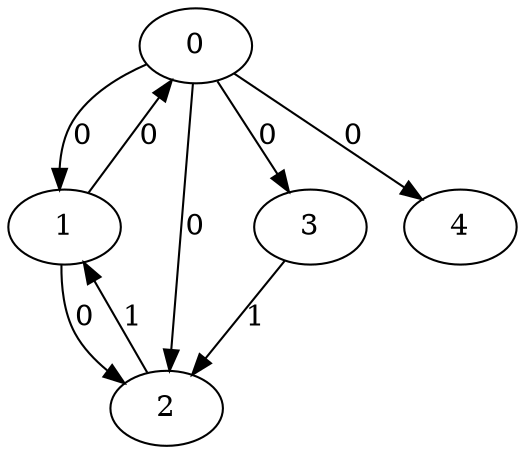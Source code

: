 // Source:519 Canonical: -1 0 0 0 0 0 -1 0 -1 -1 -1 1 -1 -1 -1 -1 -1 1 -1 -1 -1 -1 -1 -1 -1
digraph HRA_from_519_graph_000 {
  0 -> 1 [label="0"];
  0 -> 2 [label="0"];
  0 -> 3 [label="0"];
  1 -> 0 [label="0"];
  1 -> 2 [label="0"];
  2 -> 1 [label="1"];
  3 -> 2 [label="1"];
  0 -> 4 [label="0"];
}

// Source:519 Canonical: -1 0 0 0 0 0 -1 0 -1 -1 -1 1 -1 -1 -1 -1 -1 1 -1 -1 0 -1 -1 -1 -1
digraph HRA_from_519_graph_001 {
  0 -> 1 [label="0"];
  0 -> 2 [label="0"];
  0 -> 3 [label="0"];
  1 -> 0 [label="0"];
  1 -> 2 [label="0"];
  2 -> 1 [label="1"];
  3 -> 2 [label="1"];
  0 -> 4 [label="0"];
  4 -> 0 [label="0"];
}

// Source:519 Canonical: -1 0 0 0 -1 0 -1 0 -1 0 -1 1 -1 -1 -1 -1 -1 1 -1 -1 -1 -1 -1 -1 -1
digraph HRA_from_519_graph_002 {
  0 -> 1 [label="0"];
  0 -> 2 [label="0"];
  0 -> 3 [label="0"];
  1 -> 0 [label="0"];
  1 -> 2 [label="0"];
  2 -> 1 [label="1"];
  3 -> 2 [label="1"];
  1 -> 4 [label="0"];
}

// Source:519 Canonical: -1 0 0 0 0 0 -1 0 -1 0 -1 1 -1 -1 -1 -1 -1 1 -1 -1 -1 -1 -1 -1 -1
digraph HRA_from_519_graph_003 {
  0 -> 1 [label="0"];
  0 -> 2 [label="0"];
  0 -> 3 [label="0"];
  1 -> 0 [label="0"];
  1 -> 2 [label="0"];
  2 -> 1 [label="1"];
  3 -> 2 [label="1"];
  0 -> 4 [label="0"];
  1 -> 4 [label="0"];
}

// Source:519 Canonical: -1 0 0 0 -1 0 -1 0 -1 0 -1 1 -1 -1 -1 -1 -1 1 -1 -1 0 -1 -1 -1 -1
digraph HRA_from_519_graph_004 {
  0 -> 1 [label="0"];
  0 -> 2 [label="0"];
  0 -> 3 [label="0"];
  1 -> 0 [label="0"];
  1 -> 2 [label="0"];
  2 -> 1 [label="1"];
  3 -> 2 [label="1"];
  4 -> 0 [label="0"];
  1 -> 4 [label="0"];
}

// Source:519 Canonical: -1 0 0 0 0 0 -1 0 -1 0 -1 1 -1 -1 -1 -1 -1 1 -1 -1 0 -1 -1 -1 -1
digraph HRA_from_519_graph_005 {
  0 -> 1 [label="0"];
  0 -> 2 [label="0"];
  0 -> 3 [label="0"];
  1 -> 0 [label="0"];
  1 -> 2 [label="0"];
  2 -> 1 [label="1"];
  3 -> 2 [label="1"];
  0 -> 4 [label="0"];
  4 -> 0 [label="0"];
  1 -> 4 [label="0"];
}

// Source:519 Canonical: -1 0 0 0 0 0 -1 0 -1 -1 -1 1 -1 -1 -1 -1 -1 1 -1 -1 -1 0 -1 -1 -1
digraph HRA_from_519_graph_006 {
  0 -> 1 [label="0"];
  0 -> 2 [label="0"];
  0 -> 3 [label="0"];
  1 -> 0 [label="0"];
  1 -> 2 [label="0"];
  2 -> 1 [label="1"];
  3 -> 2 [label="1"];
  0 -> 4 [label="0"];
  4 -> 1 [label="0"];
}

// Source:519 Canonical: -1 0 0 0 0 0 -1 0 -1 -1 -1 1 -1 -1 -1 -1 -1 1 -1 -1 0 0 -1 -1 -1
digraph HRA_from_519_graph_007 {
  0 -> 1 [label="0"];
  0 -> 2 [label="0"];
  0 -> 3 [label="0"];
  1 -> 0 [label="0"];
  1 -> 2 [label="0"];
  2 -> 1 [label="1"];
  3 -> 2 [label="1"];
  0 -> 4 [label="0"];
  4 -> 0 [label="0"];
  4 -> 1 [label="0"];
}

// Source:519 Canonical: -1 0 0 0 -1 0 -1 0 -1 0 -1 1 -1 -1 -1 -1 -1 1 -1 -1 -1 0 -1 -1 -1
digraph HRA_from_519_graph_008 {
  0 -> 1 [label="0"];
  0 -> 2 [label="0"];
  0 -> 3 [label="0"];
  1 -> 0 [label="0"];
  1 -> 2 [label="0"];
  2 -> 1 [label="1"];
  3 -> 2 [label="1"];
  1 -> 4 [label="0"];
  4 -> 1 [label="0"];
}

// Source:519 Canonical: -1 0 0 0 0 0 -1 0 -1 0 -1 1 -1 -1 -1 -1 -1 1 -1 -1 -1 0 -1 -1 -1
digraph HRA_from_519_graph_009 {
  0 -> 1 [label="0"];
  0 -> 2 [label="0"];
  0 -> 3 [label="0"];
  1 -> 0 [label="0"];
  1 -> 2 [label="0"];
  2 -> 1 [label="1"];
  3 -> 2 [label="1"];
  0 -> 4 [label="0"];
  1 -> 4 [label="0"];
  4 -> 1 [label="0"];
}

// Source:519 Canonical: -1 0 0 0 -1 0 -1 0 -1 0 -1 1 -1 -1 -1 -1 -1 1 -1 -1 0 0 -1 -1 -1
digraph HRA_from_519_graph_010 {
  0 -> 1 [label="0"];
  0 -> 2 [label="0"];
  0 -> 3 [label="0"];
  1 -> 0 [label="0"];
  1 -> 2 [label="0"];
  2 -> 1 [label="1"];
  3 -> 2 [label="1"];
  4 -> 0 [label="0"];
  1 -> 4 [label="0"];
  4 -> 1 [label="0"];
}

// Source:519 Canonical: -1 0 0 0 0 0 -1 0 -1 0 -1 1 -1 -1 -1 -1 -1 1 -1 -1 0 0 -1 -1 -1
digraph HRA_from_519_graph_011 {
  0 -> 1 [label="0"];
  0 -> 2 [label="0"];
  0 -> 3 [label="0"];
  1 -> 0 [label="0"];
  1 -> 2 [label="0"];
  2 -> 1 [label="1"];
  3 -> 2 [label="1"];
  0 -> 4 [label="0"];
  4 -> 0 [label="0"];
  1 -> 4 [label="0"];
  4 -> 1 [label="0"];
}

// Source:519 Canonical: -1 0 0 0 -1 0 -1 0 -1 -1 -1 1 -1 -1 0 -1 -1 1 -1 -1 -1 -1 -1 -1 -1
digraph HRA_from_519_graph_012 {
  0 -> 1 [label="0"];
  0 -> 2 [label="0"];
  0 -> 3 [label="0"];
  1 -> 0 [label="0"];
  1 -> 2 [label="0"];
  2 -> 1 [label="1"];
  3 -> 2 [label="1"];
  2 -> 4 [label="0"];
}

// Source:519 Canonical: -1 0 0 0 0 0 -1 0 -1 -1 -1 1 -1 -1 0 -1 -1 1 -1 -1 -1 -1 -1 -1 -1
digraph HRA_from_519_graph_013 {
  0 -> 1 [label="0"];
  0 -> 2 [label="0"];
  0 -> 3 [label="0"];
  1 -> 0 [label="0"];
  1 -> 2 [label="0"];
  2 -> 1 [label="1"];
  3 -> 2 [label="1"];
  0 -> 4 [label="0"];
  2 -> 4 [label="0"];
}

// Source:519 Canonical: -1 0 0 0 -1 0 -1 0 -1 -1 -1 1 -1 -1 0 -1 -1 1 -1 -1 0 -1 -1 -1 -1
digraph HRA_from_519_graph_014 {
  0 -> 1 [label="0"];
  0 -> 2 [label="0"];
  0 -> 3 [label="0"];
  1 -> 0 [label="0"];
  1 -> 2 [label="0"];
  2 -> 1 [label="1"];
  3 -> 2 [label="1"];
  4 -> 0 [label="0"];
  2 -> 4 [label="0"];
}

// Source:519 Canonical: -1 0 0 0 0 0 -1 0 -1 -1 -1 1 -1 -1 0 -1 -1 1 -1 -1 0 -1 -1 -1 -1
digraph HRA_from_519_graph_015 {
  0 -> 1 [label="0"];
  0 -> 2 [label="0"];
  0 -> 3 [label="0"];
  1 -> 0 [label="0"];
  1 -> 2 [label="0"];
  2 -> 1 [label="1"];
  3 -> 2 [label="1"];
  0 -> 4 [label="0"];
  4 -> 0 [label="0"];
  2 -> 4 [label="0"];
}

// Source:519 Canonical: -1 0 0 0 -1 0 -1 0 -1 0 -1 1 -1 -1 0 -1 -1 1 -1 -1 -1 -1 -1 -1 -1
digraph HRA_from_519_graph_016 {
  0 -> 1 [label="0"];
  0 -> 2 [label="0"];
  0 -> 3 [label="0"];
  1 -> 0 [label="0"];
  1 -> 2 [label="0"];
  2 -> 1 [label="1"];
  3 -> 2 [label="1"];
  1 -> 4 [label="0"];
  2 -> 4 [label="0"];
}

// Source:519 Canonical: -1 0 0 0 0 0 -1 0 -1 0 -1 1 -1 -1 0 -1 -1 1 -1 -1 -1 -1 -1 -1 -1
digraph HRA_from_519_graph_017 {
  0 -> 1 [label="0"];
  0 -> 2 [label="0"];
  0 -> 3 [label="0"];
  1 -> 0 [label="0"];
  1 -> 2 [label="0"];
  2 -> 1 [label="1"];
  3 -> 2 [label="1"];
  0 -> 4 [label="0"];
  1 -> 4 [label="0"];
  2 -> 4 [label="0"];
}

// Source:519 Canonical: -1 0 0 0 -1 0 -1 0 -1 0 -1 1 -1 -1 0 -1 -1 1 -1 -1 0 -1 -1 -1 -1
digraph HRA_from_519_graph_018 {
  0 -> 1 [label="0"];
  0 -> 2 [label="0"];
  0 -> 3 [label="0"];
  1 -> 0 [label="0"];
  1 -> 2 [label="0"];
  2 -> 1 [label="1"];
  3 -> 2 [label="1"];
  4 -> 0 [label="0"];
  1 -> 4 [label="0"];
  2 -> 4 [label="0"];
}

// Source:519 Canonical: -1 0 0 0 0 0 -1 0 -1 0 -1 1 -1 -1 0 -1 -1 1 -1 -1 0 -1 -1 -1 -1
digraph HRA_from_519_graph_019 {
  0 -> 1 [label="0"];
  0 -> 2 [label="0"];
  0 -> 3 [label="0"];
  1 -> 0 [label="0"];
  1 -> 2 [label="0"];
  2 -> 1 [label="1"];
  3 -> 2 [label="1"];
  0 -> 4 [label="0"];
  4 -> 0 [label="0"];
  1 -> 4 [label="0"];
  2 -> 4 [label="0"];
}

// Source:519 Canonical: -1 0 0 0 -1 0 -1 0 -1 -1 -1 1 -1 -1 0 -1 -1 1 -1 -1 -1 0 -1 -1 -1
digraph HRA_from_519_graph_020 {
  0 -> 1 [label="0"];
  0 -> 2 [label="0"];
  0 -> 3 [label="0"];
  1 -> 0 [label="0"];
  1 -> 2 [label="0"];
  2 -> 1 [label="1"];
  3 -> 2 [label="1"];
  4 -> 1 [label="0"];
  2 -> 4 [label="0"];
}

// Source:519 Canonical: -1 0 0 0 0 0 -1 0 -1 -1 -1 1 -1 -1 0 -1 -1 1 -1 -1 -1 0 -1 -1 -1
digraph HRA_from_519_graph_021 {
  0 -> 1 [label="0"];
  0 -> 2 [label="0"];
  0 -> 3 [label="0"];
  1 -> 0 [label="0"];
  1 -> 2 [label="0"];
  2 -> 1 [label="1"];
  3 -> 2 [label="1"];
  0 -> 4 [label="0"];
  4 -> 1 [label="0"];
  2 -> 4 [label="0"];
}

// Source:519 Canonical: -1 0 0 0 -1 0 -1 0 -1 -1 -1 1 -1 -1 0 -1 -1 1 -1 -1 0 0 -1 -1 -1
digraph HRA_from_519_graph_022 {
  0 -> 1 [label="0"];
  0 -> 2 [label="0"];
  0 -> 3 [label="0"];
  1 -> 0 [label="0"];
  1 -> 2 [label="0"];
  2 -> 1 [label="1"];
  3 -> 2 [label="1"];
  4 -> 0 [label="0"];
  4 -> 1 [label="0"];
  2 -> 4 [label="0"];
}

// Source:519 Canonical: -1 0 0 0 0 0 -1 0 -1 -1 -1 1 -1 -1 0 -1 -1 1 -1 -1 0 0 -1 -1 -1
digraph HRA_from_519_graph_023 {
  0 -> 1 [label="0"];
  0 -> 2 [label="0"];
  0 -> 3 [label="0"];
  1 -> 0 [label="0"];
  1 -> 2 [label="0"];
  2 -> 1 [label="1"];
  3 -> 2 [label="1"];
  0 -> 4 [label="0"];
  4 -> 0 [label="0"];
  4 -> 1 [label="0"];
  2 -> 4 [label="0"];
}

// Source:519 Canonical: -1 0 0 0 -1 0 -1 0 -1 0 -1 1 -1 -1 0 -1 -1 1 -1 -1 -1 0 -1 -1 -1
digraph HRA_from_519_graph_024 {
  0 -> 1 [label="0"];
  0 -> 2 [label="0"];
  0 -> 3 [label="0"];
  1 -> 0 [label="0"];
  1 -> 2 [label="0"];
  2 -> 1 [label="1"];
  3 -> 2 [label="1"];
  1 -> 4 [label="0"];
  4 -> 1 [label="0"];
  2 -> 4 [label="0"];
}

// Source:519 Canonical: -1 0 0 0 0 0 -1 0 -1 0 -1 1 -1 -1 0 -1 -1 1 -1 -1 -1 0 -1 -1 -1
digraph HRA_from_519_graph_025 {
  0 -> 1 [label="0"];
  0 -> 2 [label="0"];
  0 -> 3 [label="0"];
  1 -> 0 [label="0"];
  1 -> 2 [label="0"];
  2 -> 1 [label="1"];
  3 -> 2 [label="1"];
  0 -> 4 [label="0"];
  1 -> 4 [label="0"];
  4 -> 1 [label="0"];
  2 -> 4 [label="0"];
}

// Source:519 Canonical: -1 0 0 0 -1 0 -1 0 -1 0 -1 1 -1 -1 0 -1 -1 1 -1 -1 0 0 -1 -1 -1
digraph HRA_from_519_graph_026 {
  0 -> 1 [label="0"];
  0 -> 2 [label="0"];
  0 -> 3 [label="0"];
  1 -> 0 [label="0"];
  1 -> 2 [label="0"];
  2 -> 1 [label="1"];
  3 -> 2 [label="1"];
  4 -> 0 [label="0"];
  1 -> 4 [label="0"];
  4 -> 1 [label="0"];
  2 -> 4 [label="0"];
}

// Source:519 Canonical: -1 0 0 0 0 0 -1 0 -1 0 -1 1 -1 -1 0 -1 -1 1 -1 -1 0 0 -1 -1 -1
digraph HRA_from_519_graph_027 {
  0 -> 1 [label="0"];
  0 -> 2 [label="0"];
  0 -> 3 [label="0"];
  1 -> 0 [label="0"];
  1 -> 2 [label="0"];
  2 -> 1 [label="1"];
  3 -> 2 [label="1"];
  0 -> 4 [label="0"];
  4 -> 0 [label="0"];
  1 -> 4 [label="0"];
  4 -> 1 [label="0"];
  2 -> 4 [label="0"];
}

// Source:519 Canonical: -1 0 0 0 0 0 -1 0 -1 -1 -1 1 -1 -1 -1 -1 -1 1 -1 -1 -1 -1 0 -1 -1
digraph HRA_from_519_graph_028 {
  0 -> 1 [label="0"];
  0 -> 2 [label="0"];
  0 -> 3 [label="0"];
  1 -> 0 [label="0"];
  1 -> 2 [label="0"];
  2 -> 1 [label="1"];
  3 -> 2 [label="1"];
  0 -> 4 [label="0"];
  4 -> 2 [label="0"];
}

// Source:519 Canonical: -1 0 0 0 0 0 -1 0 -1 -1 -1 1 -1 -1 -1 -1 -1 1 -1 -1 0 -1 0 -1 -1
digraph HRA_from_519_graph_029 {
  0 -> 1 [label="0"];
  0 -> 2 [label="0"];
  0 -> 3 [label="0"];
  1 -> 0 [label="0"];
  1 -> 2 [label="0"];
  2 -> 1 [label="1"];
  3 -> 2 [label="1"];
  0 -> 4 [label="0"];
  4 -> 0 [label="0"];
  4 -> 2 [label="0"];
}

// Source:519 Canonical: -1 0 0 0 -1 0 -1 0 -1 0 -1 1 -1 -1 -1 -1 -1 1 -1 -1 -1 -1 0 -1 -1
digraph HRA_from_519_graph_030 {
  0 -> 1 [label="0"];
  0 -> 2 [label="0"];
  0 -> 3 [label="0"];
  1 -> 0 [label="0"];
  1 -> 2 [label="0"];
  2 -> 1 [label="1"];
  3 -> 2 [label="1"];
  1 -> 4 [label="0"];
  4 -> 2 [label="0"];
}

// Source:519 Canonical: -1 0 0 0 0 0 -1 0 -1 0 -1 1 -1 -1 -1 -1 -1 1 -1 -1 -1 -1 0 -1 -1
digraph HRA_from_519_graph_031 {
  0 -> 1 [label="0"];
  0 -> 2 [label="0"];
  0 -> 3 [label="0"];
  1 -> 0 [label="0"];
  1 -> 2 [label="0"];
  2 -> 1 [label="1"];
  3 -> 2 [label="1"];
  0 -> 4 [label="0"];
  1 -> 4 [label="0"];
  4 -> 2 [label="0"];
}

// Source:519 Canonical: -1 0 0 0 -1 0 -1 0 -1 0 -1 1 -1 -1 -1 -1 -1 1 -1 -1 0 -1 0 -1 -1
digraph HRA_from_519_graph_032 {
  0 -> 1 [label="0"];
  0 -> 2 [label="0"];
  0 -> 3 [label="0"];
  1 -> 0 [label="0"];
  1 -> 2 [label="0"];
  2 -> 1 [label="1"];
  3 -> 2 [label="1"];
  4 -> 0 [label="0"];
  1 -> 4 [label="0"];
  4 -> 2 [label="0"];
}

// Source:519 Canonical: -1 0 0 0 0 0 -1 0 -1 0 -1 1 -1 -1 -1 -1 -1 1 -1 -1 0 -1 0 -1 -1
digraph HRA_from_519_graph_033 {
  0 -> 1 [label="0"];
  0 -> 2 [label="0"];
  0 -> 3 [label="0"];
  1 -> 0 [label="0"];
  1 -> 2 [label="0"];
  2 -> 1 [label="1"];
  3 -> 2 [label="1"];
  0 -> 4 [label="0"];
  4 -> 0 [label="0"];
  1 -> 4 [label="0"];
  4 -> 2 [label="0"];
}

// Source:519 Canonical: -1 0 0 0 0 0 -1 0 -1 -1 -1 1 -1 -1 -1 -1 -1 1 -1 -1 -1 0 0 -1 -1
digraph HRA_from_519_graph_034 {
  0 -> 1 [label="0"];
  0 -> 2 [label="0"];
  0 -> 3 [label="0"];
  1 -> 0 [label="0"];
  1 -> 2 [label="0"];
  2 -> 1 [label="1"];
  3 -> 2 [label="1"];
  0 -> 4 [label="0"];
  4 -> 1 [label="0"];
  4 -> 2 [label="0"];
}

// Source:519 Canonical: -1 0 0 0 0 0 -1 0 -1 -1 -1 1 -1 -1 -1 -1 -1 1 -1 -1 0 0 0 -1 -1
digraph HRA_from_519_graph_035 {
  0 -> 1 [label="0"];
  0 -> 2 [label="0"];
  0 -> 3 [label="0"];
  1 -> 0 [label="0"];
  1 -> 2 [label="0"];
  2 -> 1 [label="1"];
  3 -> 2 [label="1"];
  0 -> 4 [label="0"];
  4 -> 0 [label="0"];
  4 -> 1 [label="0"];
  4 -> 2 [label="0"];
}

// Source:519 Canonical: -1 0 0 0 -1 0 -1 0 -1 0 -1 1 -1 -1 -1 -1 -1 1 -1 -1 -1 0 0 -1 -1
digraph HRA_from_519_graph_036 {
  0 -> 1 [label="0"];
  0 -> 2 [label="0"];
  0 -> 3 [label="0"];
  1 -> 0 [label="0"];
  1 -> 2 [label="0"];
  2 -> 1 [label="1"];
  3 -> 2 [label="1"];
  1 -> 4 [label="0"];
  4 -> 1 [label="0"];
  4 -> 2 [label="0"];
}

// Source:519 Canonical: -1 0 0 0 0 0 -1 0 -1 0 -1 1 -1 -1 -1 -1 -1 1 -1 -1 -1 0 0 -1 -1
digraph HRA_from_519_graph_037 {
  0 -> 1 [label="0"];
  0 -> 2 [label="0"];
  0 -> 3 [label="0"];
  1 -> 0 [label="0"];
  1 -> 2 [label="0"];
  2 -> 1 [label="1"];
  3 -> 2 [label="1"];
  0 -> 4 [label="0"];
  1 -> 4 [label="0"];
  4 -> 1 [label="0"];
  4 -> 2 [label="0"];
}

// Source:519 Canonical: -1 0 0 0 -1 0 -1 0 -1 0 -1 1 -1 -1 -1 -1 -1 1 -1 -1 0 0 0 -1 -1
digraph HRA_from_519_graph_038 {
  0 -> 1 [label="0"];
  0 -> 2 [label="0"];
  0 -> 3 [label="0"];
  1 -> 0 [label="0"];
  1 -> 2 [label="0"];
  2 -> 1 [label="1"];
  3 -> 2 [label="1"];
  4 -> 0 [label="0"];
  1 -> 4 [label="0"];
  4 -> 1 [label="0"];
  4 -> 2 [label="0"];
}

// Source:519 Canonical: -1 0 0 0 0 0 -1 0 -1 0 -1 1 -1 -1 -1 -1 -1 1 -1 -1 0 0 0 -1 -1
digraph HRA_from_519_graph_039 {
  0 -> 1 [label="0"];
  0 -> 2 [label="0"];
  0 -> 3 [label="0"];
  1 -> 0 [label="0"];
  1 -> 2 [label="0"];
  2 -> 1 [label="1"];
  3 -> 2 [label="1"];
  0 -> 4 [label="0"];
  4 -> 0 [label="0"];
  1 -> 4 [label="0"];
  4 -> 1 [label="0"];
  4 -> 2 [label="0"];
}

// Source:519 Canonical: -1 0 0 0 -1 0 -1 0 -1 -1 -1 1 -1 -1 0 -1 -1 1 -1 -1 -1 -1 0 -1 -1
digraph HRA_from_519_graph_040 {
  0 -> 1 [label="0"];
  0 -> 2 [label="0"];
  0 -> 3 [label="0"];
  1 -> 0 [label="0"];
  1 -> 2 [label="0"];
  2 -> 1 [label="1"];
  3 -> 2 [label="1"];
  2 -> 4 [label="0"];
  4 -> 2 [label="0"];
}

// Source:519 Canonical: -1 0 0 0 0 0 -1 0 -1 -1 -1 1 -1 -1 0 -1 -1 1 -1 -1 -1 -1 0 -1 -1
digraph HRA_from_519_graph_041 {
  0 -> 1 [label="0"];
  0 -> 2 [label="0"];
  0 -> 3 [label="0"];
  1 -> 0 [label="0"];
  1 -> 2 [label="0"];
  2 -> 1 [label="1"];
  3 -> 2 [label="1"];
  0 -> 4 [label="0"];
  2 -> 4 [label="0"];
  4 -> 2 [label="0"];
}

// Source:519 Canonical: -1 0 0 0 -1 0 -1 0 -1 -1 -1 1 -1 -1 0 -1 -1 1 -1 -1 0 -1 0 -1 -1
digraph HRA_from_519_graph_042 {
  0 -> 1 [label="0"];
  0 -> 2 [label="0"];
  0 -> 3 [label="0"];
  1 -> 0 [label="0"];
  1 -> 2 [label="0"];
  2 -> 1 [label="1"];
  3 -> 2 [label="1"];
  4 -> 0 [label="0"];
  2 -> 4 [label="0"];
  4 -> 2 [label="0"];
}

// Source:519 Canonical: -1 0 0 0 0 0 -1 0 -1 -1 -1 1 -1 -1 0 -1 -1 1 -1 -1 0 -1 0 -1 -1
digraph HRA_from_519_graph_043 {
  0 -> 1 [label="0"];
  0 -> 2 [label="0"];
  0 -> 3 [label="0"];
  1 -> 0 [label="0"];
  1 -> 2 [label="0"];
  2 -> 1 [label="1"];
  3 -> 2 [label="1"];
  0 -> 4 [label="0"];
  4 -> 0 [label="0"];
  2 -> 4 [label="0"];
  4 -> 2 [label="0"];
}

// Source:519 Canonical: -1 0 0 0 -1 0 -1 0 -1 0 -1 1 -1 -1 0 -1 -1 1 -1 -1 -1 -1 0 -1 -1
digraph HRA_from_519_graph_044 {
  0 -> 1 [label="0"];
  0 -> 2 [label="0"];
  0 -> 3 [label="0"];
  1 -> 0 [label="0"];
  1 -> 2 [label="0"];
  2 -> 1 [label="1"];
  3 -> 2 [label="1"];
  1 -> 4 [label="0"];
  2 -> 4 [label="0"];
  4 -> 2 [label="0"];
}

// Source:519 Canonical: -1 0 0 0 0 0 -1 0 -1 0 -1 1 -1 -1 0 -1 -1 1 -1 -1 -1 -1 0 -1 -1
digraph HRA_from_519_graph_045 {
  0 -> 1 [label="0"];
  0 -> 2 [label="0"];
  0 -> 3 [label="0"];
  1 -> 0 [label="0"];
  1 -> 2 [label="0"];
  2 -> 1 [label="1"];
  3 -> 2 [label="1"];
  0 -> 4 [label="0"];
  1 -> 4 [label="0"];
  2 -> 4 [label="0"];
  4 -> 2 [label="0"];
}

// Source:519 Canonical: -1 0 0 0 -1 0 -1 0 -1 0 -1 1 -1 -1 0 -1 -1 1 -1 -1 0 -1 0 -1 -1
digraph HRA_from_519_graph_046 {
  0 -> 1 [label="0"];
  0 -> 2 [label="0"];
  0 -> 3 [label="0"];
  1 -> 0 [label="0"];
  1 -> 2 [label="0"];
  2 -> 1 [label="1"];
  3 -> 2 [label="1"];
  4 -> 0 [label="0"];
  1 -> 4 [label="0"];
  2 -> 4 [label="0"];
  4 -> 2 [label="0"];
}

// Source:519 Canonical: -1 0 0 0 0 0 -1 0 -1 0 -1 1 -1 -1 0 -1 -1 1 -1 -1 0 -1 0 -1 -1
digraph HRA_from_519_graph_047 {
  0 -> 1 [label="0"];
  0 -> 2 [label="0"];
  0 -> 3 [label="0"];
  1 -> 0 [label="0"];
  1 -> 2 [label="0"];
  2 -> 1 [label="1"];
  3 -> 2 [label="1"];
  0 -> 4 [label="0"];
  4 -> 0 [label="0"];
  1 -> 4 [label="0"];
  2 -> 4 [label="0"];
  4 -> 2 [label="0"];
}

// Source:519 Canonical: -1 0 0 0 -1 0 -1 0 -1 -1 -1 1 -1 -1 0 -1 -1 1 -1 -1 -1 0 0 -1 -1
digraph HRA_from_519_graph_048 {
  0 -> 1 [label="0"];
  0 -> 2 [label="0"];
  0 -> 3 [label="0"];
  1 -> 0 [label="0"];
  1 -> 2 [label="0"];
  2 -> 1 [label="1"];
  3 -> 2 [label="1"];
  4 -> 1 [label="0"];
  2 -> 4 [label="0"];
  4 -> 2 [label="0"];
}

// Source:519 Canonical: -1 0 0 0 0 0 -1 0 -1 -1 -1 1 -1 -1 0 -1 -1 1 -1 -1 -1 0 0 -1 -1
digraph HRA_from_519_graph_049 {
  0 -> 1 [label="0"];
  0 -> 2 [label="0"];
  0 -> 3 [label="0"];
  1 -> 0 [label="0"];
  1 -> 2 [label="0"];
  2 -> 1 [label="1"];
  3 -> 2 [label="1"];
  0 -> 4 [label="0"];
  4 -> 1 [label="0"];
  2 -> 4 [label="0"];
  4 -> 2 [label="0"];
}

// Source:519 Canonical: -1 0 0 0 -1 0 -1 0 -1 -1 -1 1 -1 -1 0 -1 -1 1 -1 -1 0 0 0 -1 -1
digraph HRA_from_519_graph_050 {
  0 -> 1 [label="0"];
  0 -> 2 [label="0"];
  0 -> 3 [label="0"];
  1 -> 0 [label="0"];
  1 -> 2 [label="0"];
  2 -> 1 [label="1"];
  3 -> 2 [label="1"];
  4 -> 0 [label="0"];
  4 -> 1 [label="0"];
  2 -> 4 [label="0"];
  4 -> 2 [label="0"];
}

// Source:519 Canonical: -1 0 0 0 0 0 -1 0 -1 -1 -1 1 -1 -1 0 -1 -1 1 -1 -1 0 0 0 -1 -1
digraph HRA_from_519_graph_051 {
  0 -> 1 [label="0"];
  0 -> 2 [label="0"];
  0 -> 3 [label="0"];
  1 -> 0 [label="0"];
  1 -> 2 [label="0"];
  2 -> 1 [label="1"];
  3 -> 2 [label="1"];
  0 -> 4 [label="0"];
  4 -> 0 [label="0"];
  4 -> 1 [label="0"];
  2 -> 4 [label="0"];
  4 -> 2 [label="0"];
}

// Source:519 Canonical: -1 0 0 0 -1 0 -1 0 -1 0 -1 1 -1 -1 0 -1 -1 1 -1 -1 -1 0 0 -1 -1
digraph HRA_from_519_graph_052 {
  0 -> 1 [label="0"];
  0 -> 2 [label="0"];
  0 -> 3 [label="0"];
  1 -> 0 [label="0"];
  1 -> 2 [label="0"];
  2 -> 1 [label="1"];
  3 -> 2 [label="1"];
  1 -> 4 [label="0"];
  4 -> 1 [label="0"];
  2 -> 4 [label="0"];
  4 -> 2 [label="0"];
}

// Source:519 Canonical: -1 0 0 0 0 0 -1 0 -1 0 -1 1 -1 -1 0 -1 -1 1 -1 -1 -1 0 0 -1 -1
digraph HRA_from_519_graph_053 {
  0 -> 1 [label="0"];
  0 -> 2 [label="0"];
  0 -> 3 [label="0"];
  1 -> 0 [label="0"];
  1 -> 2 [label="0"];
  2 -> 1 [label="1"];
  3 -> 2 [label="1"];
  0 -> 4 [label="0"];
  1 -> 4 [label="0"];
  4 -> 1 [label="0"];
  2 -> 4 [label="0"];
  4 -> 2 [label="0"];
}

// Source:519 Canonical: -1 0 0 0 -1 0 -1 0 -1 0 -1 1 -1 -1 0 -1 -1 1 -1 -1 0 0 0 -1 -1
digraph HRA_from_519_graph_054 {
  0 -> 1 [label="0"];
  0 -> 2 [label="0"];
  0 -> 3 [label="0"];
  1 -> 0 [label="0"];
  1 -> 2 [label="0"];
  2 -> 1 [label="1"];
  3 -> 2 [label="1"];
  4 -> 0 [label="0"];
  1 -> 4 [label="0"];
  4 -> 1 [label="0"];
  2 -> 4 [label="0"];
  4 -> 2 [label="0"];
}

// Source:519 Canonical: -1 0 0 0 0 0 -1 0 -1 0 -1 1 -1 -1 0 -1 -1 1 -1 -1 0 0 0 -1 -1
digraph HRA_from_519_graph_055 {
  0 -> 1 [label="0"];
  0 -> 2 [label="0"];
  0 -> 3 [label="0"];
  1 -> 0 [label="0"];
  1 -> 2 [label="0"];
  2 -> 1 [label="1"];
  3 -> 2 [label="1"];
  0 -> 4 [label="0"];
  4 -> 0 [label="0"];
  1 -> 4 [label="0"];
  4 -> 1 [label="0"];
  2 -> 4 [label="0"];
  4 -> 2 [label="0"];
}

// Source:519 Canonical: -1 0 0 0 -1 0 -1 0 -1 -1 -1 1 -1 -1 -1 -1 -1 1 -1 0 -1 -1 -1 -1 -1
digraph HRA_from_519_graph_056 {
  0 -> 1 [label="0"];
  0 -> 2 [label="0"];
  0 -> 3 [label="0"];
  1 -> 0 [label="0"];
  1 -> 2 [label="0"];
  2 -> 1 [label="1"];
  3 -> 2 [label="1"];
  3 -> 4 [label="0"];
}

// Source:519 Canonical: -1 0 0 0 0 0 -1 0 -1 -1 -1 1 -1 -1 -1 -1 -1 1 -1 0 -1 -1 -1 -1 -1
digraph HRA_from_519_graph_057 {
  0 -> 1 [label="0"];
  0 -> 2 [label="0"];
  0 -> 3 [label="0"];
  1 -> 0 [label="0"];
  1 -> 2 [label="0"];
  2 -> 1 [label="1"];
  3 -> 2 [label="1"];
  0 -> 4 [label="0"];
  3 -> 4 [label="0"];
}

// Source:519 Canonical: -1 0 0 0 -1 0 -1 0 -1 -1 -1 1 -1 -1 -1 -1 -1 1 -1 0 0 -1 -1 -1 -1
digraph HRA_from_519_graph_058 {
  0 -> 1 [label="0"];
  0 -> 2 [label="0"];
  0 -> 3 [label="0"];
  1 -> 0 [label="0"];
  1 -> 2 [label="0"];
  2 -> 1 [label="1"];
  3 -> 2 [label="1"];
  4 -> 0 [label="0"];
  3 -> 4 [label="0"];
}

// Source:519 Canonical: -1 0 0 0 0 0 -1 0 -1 -1 -1 1 -1 -1 -1 -1 -1 1 -1 0 0 -1 -1 -1 -1
digraph HRA_from_519_graph_059 {
  0 -> 1 [label="0"];
  0 -> 2 [label="0"];
  0 -> 3 [label="0"];
  1 -> 0 [label="0"];
  1 -> 2 [label="0"];
  2 -> 1 [label="1"];
  3 -> 2 [label="1"];
  0 -> 4 [label="0"];
  4 -> 0 [label="0"];
  3 -> 4 [label="0"];
}

// Source:519 Canonical: -1 0 0 0 -1 0 -1 0 -1 0 -1 1 -1 -1 -1 -1 -1 1 -1 0 -1 -1 -1 -1 -1
digraph HRA_from_519_graph_060 {
  0 -> 1 [label="0"];
  0 -> 2 [label="0"];
  0 -> 3 [label="0"];
  1 -> 0 [label="0"];
  1 -> 2 [label="0"];
  2 -> 1 [label="1"];
  3 -> 2 [label="1"];
  1 -> 4 [label="0"];
  3 -> 4 [label="0"];
}

// Source:519 Canonical: -1 0 0 0 0 0 -1 0 -1 0 -1 1 -1 -1 -1 -1 -1 1 -1 0 -1 -1 -1 -1 -1
digraph HRA_from_519_graph_061 {
  0 -> 1 [label="0"];
  0 -> 2 [label="0"];
  0 -> 3 [label="0"];
  1 -> 0 [label="0"];
  1 -> 2 [label="0"];
  2 -> 1 [label="1"];
  3 -> 2 [label="1"];
  0 -> 4 [label="0"];
  1 -> 4 [label="0"];
  3 -> 4 [label="0"];
}

// Source:519 Canonical: -1 0 0 0 -1 0 -1 0 -1 0 -1 1 -1 -1 -1 -1 -1 1 -1 0 0 -1 -1 -1 -1
digraph HRA_from_519_graph_062 {
  0 -> 1 [label="0"];
  0 -> 2 [label="0"];
  0 -> 3 [label="0"];
  1 -> 0 [label="0"];
  1 -> 2 [label="0"];
  2 -> 1 [label="1"];
  3 -> 2 [label="1"];
  4 -> 0 [label="0"];
  1 -> 4 [label="0"];
  3 -> 4 [label="0"];
}

// Source:519 Canonical: -1 0 0 0 0 0 -1 0 -1 0 -1 1 -1 -1 -1 -1 -1 1 -1 0 0 -1 -1 -1 -1
digraph HRA_from_519_graph_063 {
  0 -> 1 [label="0"];
  0 -> 2 [label="0"];
  0 -> 3 [label="0"];
  1 -> 0 [label="0"];
  1 -> 2 [label="0"];
  2 -> 1 [label="1"];
  3 -> 2 [label="1"];
  0 -> 4 [label="0"];
  4 -> 0 [label="0"];
  1 -> 4 [label="0"];
  3 -> 4 [label="0"];
}

// Source:519 Canonical: -1 0 0 0 -1 0 -1 0 -1 -1 -1 1 -1 -1 -1 -1 -1 1 -1 0 -1 0 -1 -1 -1
digraph HRA_from_519_graph_064 {
  0 -> 1 [label="0"];
  0 -> 2 [label="0"];
  0 -> 3 [label="0"];
  1 -> 0 [label="0"];
  1 -> 2 [label="0"];
  2 -> 1 [label="1"];
  3 -> 2 [label="1"];
  4 -> 1 [label="0"];
  3 -> 4 [label="0"];
}

// Source:519 Canonical: -1 0 0 0 0 0 -1 0 -1 -1 -1 1 -1 -1 -1 -1 -1 1 -1 0 -1 0 -1 -1 -1
digraph HRA_from_519_graph_065 {
  0 -> 1 [label="0"];
  0 -> 2 [label="0"];
  0 -> 3 [label="0"];
  1 -> 0 [label="0"];
  1 -> 2 [label="0"];
  2 -> 1 [label="1"];
  3 -> 2 [label="1"];
  0 -> 4 [label="0"];
  4 -> 1 [label="0"];
  3 -> 4 [label="0"];
}

// Source:519 Canonical: -1 0 0 0 -1 0 -1 0 -1 -1 -1 1 -1 -1 -1 -1 -1 1 -1 0 0 0 -1 -1 -1
digraph HRA_from_519_graph_066 {
  0 -> 1 [label="0"];
  0 -> 2 [label="0"];
  0 -> 3 [label="0"];
  1 -> 0 [label="0"];
  1 -> 2 [label="0"];
  2 -> 1 [label="1"];
  3 -> 2 [label="1"];
  4 -> 0 [label="0"];
  4 -> 1 [label="0"];
  3 -> 4 [label="0"];
}

// Source:519 Canonical: -1 0 0 0 0 0 -1 0 -1 -1 -1 1 -1 -1 -1 -1 -1 1 -1 0 0 0 -1 -1 -1
digraph HRA_from_519_graph_067 {
  0 -> 1 [label="0"];
  0 -> 2 [label="0"];
  0 -> 3 [label="0"];
  1 -> 0 [label="0"];
  1 -> 2 [label="0"];
  2 -> 1 [label="1"];
  3 -> 2 [label="1"];
  0 -> 4 [label="0"];
  4 -> 0 [label="0"];
  4 -> 1 [label="0"];
  3 -> 4 [label="0"];
}

// Source:519 Canonical: -1 0 0 0 -1 0 -1 0 -1 0 -1 1 -1 -1 -1 -1 -1 1 -1 0 -1 0 -1 -1 -1
digraph HRA_from_519_graph_068 {
  0 -> 1 [label="0"];
  0 -> 2 [label="0"];
  0 -> 3 [label="0"];
  1 -> 0 [label="0"];
  1 -> 2 [label="0"];
  2 -> 1 [label="1"];
  3 -> 2 [label="1"];
  1 -> 4 [label="0"];
  4 -> 1 [label="0"];
  3 -> 4 [label="0"];
}

// Source:519 Canonical: -1 0 0 0 0 0 -1 0 -1 0 -1 1 -1 -1 -1 -1 -1 1 -1 0 -1 0 -1 -1 -1
digraph HRA_from_519_graph_069 {
  0 -> 1 [label="0"];
  0 -> 2 [label="0"];
  0 -> 3 [label="0"];
  1 -> 0 [label="0"];
  1 -> 2 [label="0"];
  2 -> 1 [label="1"];
  3 -> 2 [label="1"];
  0 -> 4 [label="0"];
  1 -> 4 [label="0"];
  4 -> 1 [label="0"];
  3 -> 4 [label="0"];
}

// Source:519 Canonical: -1 0 0 0 -1 0 -1 0 -1 0 -1 1 -1 -1 -1 -1 -1 1 -1 0 0 0 -1 -1 -1
digraph HRA_from_519_graph_070 {
  0 -> 1 [label="0"];
  0 -> 2 [label="0"];
  0 -> 3 [label="0"];
  1 -> 0 [label="0"];
  1 -> 2 [label="0"];
  2 -> 1 [label="1"];
  3 -> 2 [label="1"];
  4 -> 0 [label="0"];
  1 -> 4 [label="0"];
  4 -> 1 [label="0"];
  3 -> 4 [label="0"];
}

// Source:519 Canonical: -1 0 0 0 0 0 -1 0 -1 0 -1 1 -1 -1 -1 -1 -1 1 -1 0 0 0 -1 -1 -1
digraph HRA_from_519_graph_071 {
  0 -> 1 [label="0"];
  0 -> 2 [label="0"];
  0 -> 3 [label="0"];
  1 -> 0 [label="0"];
  1 -> 2 [label="0"];
  2 -> 1 [label="1"];
  3 -> 2 [label="1"];
  0 -> 4 [label="0"];
  4 -> 0 [label="0"];
  1 -> 4 [label="0"];
  4 -> 1 [label="0"];
  3 -> 4 [label="0"];
}

// Source:519 Canonical: -1 0 0 0 -1 0 -1 0 -1 -1 -1 1 -1 -1 0 -1 -1 1 -1 0 -1 -1 -1 -1 -1
digraph HRA_from_519_graph_072 {
  0 -> 1 [label="0"];
  0 -> 2 [label="0"];
  0 -> 3 [label="0"];
  1 -> 0 [label="0"];
  1 -> 2 [label="0"];
  2 -> 1 [label="1"];
  3 -> 2 [label="1"];
  2 -> 4 [label="0"];
  3 -> 4 [label="0"];
}

// Source:519 Canonical: -1 0 0 0 0 0 -1 0 -1 -1 -1 1 -1 -1 0 -1 -1 1 -1 0 -1 -1 -1 -1 -1
digraph HRA_from_519_graph_073 {
  0 -> 1 [label="0"];
  0 -> 2 [label="0"];
  0 -> 3 [label="0"];
  1 -> 0 [label="0"];
  1 -> 2 [label="0"];
  2 -> 1 [label="1"];
  3 -> 2 [label="1"];
  0 -> 4 [label="0"];
  2 -> 4 [label="0"];
  3 -> 4 [label="0"];
}

// Source:519 Canonical: -1 0 0 0 -1 0 -1 0 -1 -1 -1 1 -1 -1 0 -1 -1 1 -1 0 0 -1 -1 -1 -1
digraph HRA_from_519_graph_074 {
  0 -> 1 [label="0"];
  0 -> 2 [label="0"];
  0 -> 3 [label="0"];
  1 -> 0 [label="0"];
  1 -> 2 [label="0"];
  2 -> 1 [label="1"];
  3 -> 2 [label="1"];
  4 -> 0 [label="0"];
  2 -> 4 [label="0"];
  3 -> 4 [label="0"];
}

// Source:519 Canonical: -1 0 0 0 0 0 -1 0 -1 -1 -1 1 -1 -1 0 -1 -1 1 -1 0 0 -1 -1 -1 -1
digraph HRA_from_519_graph_075 {
  0 -> 1 [label="0"];
  0 -> 2 [label="0"];
  0 -> 3 [label="0"];
  1 -> 0 [label="0"];
  1 -> 2 [label="0"];
  2 -> 1 [label="1"];
  3 -> 2 [label="1"];
  0 -> 4 [label="0"];
  4 -> 0 [label="0"];
  2 -> 4 [label="0"];
  3 -> 4 [label="0"];
}

// Source:519 Canonical: -1 0 0 0 -1 0 -1 0 -1 0 -1 1 -1 -1 0 -1 -1 1 -1 0 -1 -1 -1 -1 -1
digraph HRA_from_519_graph_076 {
  0 -> 1 [label="0"];
  0 -> 2 [label="0"];
  0 -> 3 [label="0"];
  1 -> 0 [label="0"];
  1 -> 2 [label="0"];
  2 -> 1 [label="1"];
  3 -> 2 [label="1"];
  1 -> 4 [label="0"];
  2 -> 4 [label="0"];
  3 -> 4 [label="0"];
}

// Source:519 Canonical: -1 0 0 0 0 0 -1 0 -1 0 -1 1 -1 -1 0 -1 -1 1 -1 0 -1 -1 -1 -1 -1
digraph HRA_from_519_graph_077 {
  0 -> 1 [label="0"];
  0 -> 2 [label="0"];
  0 -> 3 [label="0"];
  1 -> 0 [label="0"];
  1 -> 2 [label="0"];
  2 -> 1 [label="1"];
  3 -> 2 [label="1"];
  0 -> 4 [label="0"];
  1 -> 4 [label="0"];
  2 -> 4 [label="0"];
  3 -> 4 [label="0"];
}

// Source:519 Canonical: -1 0 0 0 -1 0 -1 0 -1 0 -1 1 -1 -1 0 -1 -1 1 -1 0 0 -1 -1 -1 -1
digraph HRA_from_519_graph_078 {
  0 -> 1 [label="0"];
  0 -> 2 [label="0"];
  0 -> 3 [label="0"];
  1 -> 0 [label="0"];
  1 -> 2 [label="0"];
  2 -> 1 [label="1"];
  3 -> 2 [label="1"];
  4 -> 0 [label="0"];
  1 -> 4 [label="0"];
  2 -> 4 [label="0"];
  3 -> 4 [label="0"];
}

// Source:519 Canonical: -1 0 0 0 0 0 -1 0 -1 0 -1 1 -1 -1 0 -1 -1 1 -1 0 0 -1 -1 -1 -1
digraph HRA_from_519_graph_079 {
  0 -> 1 [label="0"];
  0 -> 2 [label="0"];
  0 -> 3 [label="0"];
  1 -> 0 [label="0"];
  1 -> 2 [label="0"];
  2 -> 1 [label="1"];
  3 -> 2 [label="1"];
  0 -> 4 [label="0"];
  4 -> 0 [label="0"];
  1 -> 4 [label="0"];
  2 -> 4 [label="0"];
  3 -> 4 [label="0"];
}

// Source:519 Canonical: -1 0 0 0 -1 0 -1 0 -1 -1 -1 1 -1 -1 0 -1 -1 1 -1 0 -1 0 -1 -1 -1
digraph HRA_from_519_graph_080 {
  0 -> 1 [label="0"];
  0 -> 2 [label="0"];
  0 -> 3 [label="0"];
  1 -> 0 [label="0"];
  1 -> 2 [label="0"];
  2 -> 1 [label="1"];
  3 -> 2 [label="1"];
  4 -> 1 [label="0"];
  2 -> 4 [label="0"];
  3 -> 4 [label="0"];
}

// Source:519 Canonical: -1 0 0 0 0 0 -1 0 -1 -1 -1 1 -1 -1 0 -1 -1 1 -1 0 -1 0 -1 -1 -1
digraph HRA_from_519_graph_081 {
  0 -> 1 [label="0"];
  0 -> 2 [label="0"];
  0 -> 3 [label="0"];
  1 -> 0 [label="0"];
  1 -> 2 [label="0"];
  2 -> 1 [label="1"];
  3 -> 2 [label="1"];
  0 -> 4 [label="0"];
  4 -> 1 [label="0"];
  2 -> 4 [label="0"];
  3 -> 4 [label="0"];
}

// Source:519 Canonical: -1 0 0 0 -1 0 -1 0 -1 -1 -1 1 -1 -1 0 -1 -1 1 -1 0 0 0 -1 -1 -1
digraph HRA_from_519_graph_082 {
  0 -> 1 [label="0"];
  0 -> 2 [label="0"];
  0 -> 3 [label="0"];
  1 -> 0 [label="0"];
  1 -> 2 [label="0"];
  2 -> 1 [label="1"];
  3 -> 2 [label="1"];
  4 -> 0 [label="0"];
  4 -> 1 [label="0"];
  2 -> 4 [label="0"];
  3 -> 4 [label="0"];
}

// Source:519 Canonical: -1 0 0 0 0 0 -1 0 -1 -1 -1 1 -1 -1 0 -1 -1 1 -1 0 0 0 -1 -1 -1
digraph HRA_from_519_graph_083 {
  0 -> 1 [label="0"];
  0 -> 2 [label="0"];
  0 -> 3 [label="0"];
  1 -> 0 [label="0"];
  1 -> 2 [label="0"];
  2 -> 1 [label="1"];
  3 -> 2 [label="1"];
  0 -> 4 [label="0"];
  4 -> 0 [label="0"];
  4 -> 1 [label="0"];
  2 -> 4 [label="0"];
  3 -> 4 [label="0"];
}

// Source:519 Canonical: -1 0 0 0 -1 0 -1 0 -1 0 -1 1 -1 -1 0 -1 -1 1 -1 0 -1 0 -1 -1 -1
digraph HRA_from_519_graph_084 {
  0 -> 1 [label="0"];
  0 -> 2 [label="0"];
  0 -> 3 [label="0"];
  1 -> 0 [label="0"];
  1 -> 2 [label="0"];
  2 -> 1 [label="1"];
  3 -> 2 [label="1"];
  1 -> 4 [label="0"];
  4 -> 1 [label="0"];
  2 -> 4 [label="0"];
  3 -> 4 [label="0"];
}

// Source:519 Canonical: -1 0 0 0 0 0 -1 0 -1 0 -1 1 -1 -1 0 -1 -1 1 -1 0 -1 0 -1 -1 -1
digraph HRA_from_519_graph_085 {
  0 -> 1 [label="0"];
  0 -> 2 [label="0"];
  0 -> 3 [label="0"];
  1 -> 0 [label="0"];
  1 -> 2 [label="0"];
  2 -> 1 [label="1"];
  3 -> 2 [label="1"];
  0 -> 4 [label="0"];
  1 -> 4 [label="0"];
  4 -> 1 [label="0"];
  2 -> 4 [label="0"];
  3 -> 4 [label="0"];
}

// Source:519 Canonical: -1 0 0 0 -1 0 -1 0 -1 0 -1 1 -1 -1 0 -1 -1 1 -1 0 0 0 -1 -1 -1
digraph HRA_from_519_graph_086 {
  0 -> 1 [label="0"];
  0 -> 2 [label="0"];
  0 -> 3 [label="0"];
  1 -> 0 [label="0"];
  1 -> 2 [label="0"];
  2 -> 1 [label="1"];
  3 -> 2 [label="1"];
  4 -> 0 [label="0"];
  1 -> 4 [label="0"];
  4 -> 1 [label="0"];
  2 -> 4 [label="0"];
  3 -> 4 [label="0"];
}

// Source:519 Canonical: -1 0 0 0 0 0 -1 0 -1 0 -1 1 -1 -1 0 -1 -1 1 -1 0 0 0 -1 -1 -1
digraph HRA_from_519_graph_087 {
  0 -> 1 [label="0"];
  0 -> 2 [label="0"];
  0 -> 3 [label="0"];
  1 -> 0 [label="0"];
  1 -> 2 [label="0"];
  2 -> 1 [label="1"];
  3 -> 2 [label="1"];
  0 -> 4 [label="0"];
  4 -> 0 [label="0"];
  1 -> 4 [label="0"];
  4 -> 1 [label="0"];
  2 -> 4 [label="0"];
  3 -> 4 [label="0"];
}

// Source:519 Canonical: -1 0 0 0 -1 0 -1 0 -1 -1 -1 1 -1 -1 -1 -1 -1 1 -1 0 -1 -1 0 -1 -1
digraph HRA_from_519_graph_088 {
  0 -> 1 [label="0"];
  0 -> 2 [label="0"];
  0 -> 3 [label="0"];
  1 -> 0 [label="0"];
  1 -> 2 [label="0"];
  2 -> 1 [label="1"];
  3 -> 2 [label="1"];
  4 -> 2 [label="0"];
  3 -> 4 [label="0"];
}

// Source:519 Canonical: -1 0 0 0 0 0 -1 0 -1 -1 -1 1 -1 -1 -1 -1 -1 1 -1 0 -1 -1 0 -1 -1
digraph HRA_from_519_graph_089 {
  0 -> 1 [label="0"];
  0 -> 2 [label="0"];
  0 -> 3 [label="0"];
  1 -> 0 [label="0"];
  1 -> 2 [label="0"];
  2 -> 1 [label="1"];
  3 -> 2 [label="1"];
  0 -> 4 [label="0"];
  4 -> 2 [label="0"];
  3 -> 4 [label="0"];
}

// Source:519 Canonical: -1 0 0 0 -1 0 -1 0 -1 -1 -1 1 -1 -1 -1 -1 -1 1 -1 0 0 -1 0 -1 -1
digraph HRA_from_519_graph_090 {
  0 -> 1 [label="0"];
  0 -> 2 [label="0"];
  0 -> 3 [label="0"];
  1 -> 0 [label="0"];
  1 -> 2 [label="0"];
  2 -> 1 [label="1"];
  3 -> 2 [label="1"];
  4 -> 0 [label="0"];
  4 -> 2 [label="0"];
  3 -> 4 [label="0"];
}

// Source:519 Canonical: -1 0 0 0 0 0 -1 0 -1 -1 -1 1 -1 -1 -1 -1 -1 1 -1 0 0 -1 0 -1 -1
digraph HRA_from_519_graph_091 {
  0 -> 1 [label="0"];
  0 -> 2 [label="0"];
  0 -> 3 [label="0"];
  1 -> 0 [label="0"];
  1 -> 2 [label="0"];
  2 -> 1 [label="1"];
  3 -> 2 [label="1"];
  0 -> 4 [label="0"];
  4 -> 0 [label="0"];
  4 -> 2 [label="0"];
  3 -> 4 [label="0"];
}

// Source:519 Canonical: -1 0 0 0 -1 0 -1 0 -1 0 -1 1 -1 -1 -1 -1 -1 1 -1 0 -1 -1 0 -1 -1
digraph HRA_from_519_graph_092 {
  0 -> 1 [label="0"];
  0 -> 2 [label="0"];
  0 -> 3 [label="0"];
  1 -> 0 [label="0"];
  1 -> 2 [label="0"];
  2 -> 1 [label="1"];
  3 -> 2 [label="1"];
  1 -> 4 [label="0"];
  4 -> 2 [label="0"];
  3 -> 4 [label="0"];
}

// Source:519 Canonical: -1 0 0 0 0 0 -1 0 -1 0 -1 1 -1 -1 -1 -1 -1 1 -1 0 -1 -1 0 -1 -1
digraph HRA_from_519_graph_093 {
  0 -> 1 [label="0"];
  0 -> 2 [label="0"];
  0 -> 3 [label="0"];
  1 -> 0 [label="0"];
  1 -> 2 [label="0"];
  2 -> 1 [label="1"];
  3 -> 2 [label="1"];
  0 -> 4 [label="0"];
  1 -> 4 [label="0"];
  4 -> 2 [label="0"];
  3 -> 4 [label="0"];
}

// Source:519 Canonical: -1 0 0 0 -1 0 -1 0 -1 0 -1 1 -1 -1 -1 -1 -1 1 -1 0 0 -1 0 -1 -1
digraph HRA_from_519_graph_094 {
  0 -> 1 [label="0"];
  0 -> 2 [label="0"];
  0 -> 3 [label="0"];
  1 -> 0 [label="0"];
  1 -> 2 [label="0"];
  2 -> 1 [label="1"];
  3 -> 2 [label="1"];
  4 -> 0 [label="0"];
  1 -> 4 [label="0"];
  4 -> 2 [label="0"];
  3 -> 4 [label="0"];
}

// Source:519 Canonical: -1 0 0 0 0 0 -1 0 -1 0 -1 1 -1 -1 -1 -1 -1 1 -1 0 0 -1 0 -1 -1
digraph HRA_from_519_graph_095 {
  0 -> 1 [label="0"];
  0 -> 2 [label="0"];
  0 -> 3 [label="0"];
  1 -> 0 [label="0"];
  1 -> 2 [label="0"];
  2 -> 1 [label="1"];
  3 -> 2 [label="1"];
  0 -> 4 [label="0"];
  4 -> 0 [label="0"];
  1 -> 4 [label="0"];
  4 -> 2 [label="0"];
  3 -> 4 [label="0"];
}

// Source:519 Canonical: -1 0 0 0 -1 0 -1 0 -1 -1 -1 1 -1 -1 -1 -1 -1 1 -1 0 -1 0 0 -1 -1
digraph HRA_from_519_graph_096 {
  0 -> 1 [label="0"];
  0 -> 2 [label="0"];
  0 -> 3 [label="0"];
  1 -> 0 [label="0"];
  1 -> 2 [label="0"];
  2 -> 1 [label="1"];
  3 -> 2 [label="1"];
  4 -> 1 [label="0"];
  4 -> 2 [label="0"];
  3 -> 4 [label="0"];
}

// Source:519 Canonical: -1 0 0 0 0 0 -1 0 -1 -1 -1 1 -1 -1 -1 -1 -1 1 -1 0 -1 0 0 -1 -1
digraph HRA_from_519_graph_097 {
  0 -> 1 [label="0"];
  0 -> 2 [label="0"];
  0 -> 3 [label="0"];
  1 -> 0 [label="0"];
  1 -> 2 [label="0"];
  2 -> 1 [label="1"];
  3 -> 2 [label="1"];
  0 -> 4 [label="0"];
  4 -> 1 [label="0"];
  4 -> 2 [label="0"];
  3 -> 4 [label="0"];
}

// Source:519 Canonical: -1 0 0 0 -1 0 -1 0 -1 -1 -1 1 -1 -1 -1 -1 -1 1 -1 0 0 0 0 -1 -1
digraph HRA_from_519_graph_098 {
  0 -> 1 [label="0"];
  0 -> 2 [label="0"];
  0 -> 3 [label="0"];
  1 -> 0 [label="0"];
  1 -> 2 [label="0"];
  2 -> 1 [label="1"];
  3 -> 2 [label="1"];
  4 -> 0 [label="0"];
  4 -> 1 [label="0"];
  4 -> 2 [label="0"];
  3 -> 4 [label="0"];
}

// Source:519 Canonical: -1 0 0 0 0 0 -1 0 -1 -1 -1 1 -1 -1 -1 -1 -1 1 -1 0 0 0 0 -1 -1
digraph HRA_from_519_graph_099 {
  0 -> 1 [label="0"];
  0 -> 2 [label="0"];
  0 -> 3 [label="0"];
  1 -> 0 [label="0"];
  1 -> 2 [label="0"];
  2 -> 1 [label="1"];
  3 -> 2 [label="1"];
  0 -> 4 [label="0"];
  4 -> 0 [label="0"];
  4 -> 1 [label="0"];
  4 -> 2 [label="0"];
  3 -> 4 [label="0"];
}

// Source:519 Canonical: -1 0 0 0 -1 0 -1 0 -1 0 -1 1 -1 -1 -1 -1 -1 1 -1 0 -1 0 0 -1 -1
digraph HRA_from_519_graph_100 {
  0 -> 1 [label="0"];
  0 -> 2 [label="0"];
  0 -> 3 [label="0"];
  1 -> 0 [label="0"];
  1 -> 2 [label="0"];
  2 -> 1 [label="1"];
  3 -> 2 [label="1"];
  1 -> 4 [label="0"];
  4 -> 1 [label="0"];
  4 -> 2 [label="0"];
  3 -> 4 [label="0"];
}

// Source:519 Canonical: -1 0 0 0 0 0 -1 0 -1 0 -1 1 -1 -1 -1 -1 -1 1 -1 0 -1 0 0 -1 -1
digraph HRA_from_519_graph_101 {
  0 -> 1 [label="0"];
  0 -> 2 [label="0"];
  0 -> 3 [label="0"];
  1 -> 0 [label="0"];
  1 -> 2 [label="0"];
  2 -> 1 [label="1"];
  3 -> 2 [label="1"];
  0 -> 4 [label="0"];
  1 -> 4 [label="0"];
  4 -> 1 [label="0"];
  4 -> 2 [label="0"];
  3 -> 4 [label="0"];
}

// Source:519 Canonical: -1 0 0 0 -1 0 -1 0 -1 0 -1 1 -1 -1 -1 -1 -1 1 -1 0 0 0 0 -1 -1
digraph HRA_from_519_graph_102 {
  0 -> 1 [label="0"];
  0 -> 2 [label="0"];
  0 -> 3 [label="0"];
  1 -> 0 [label="0"];
  1 -> 2 [label="0"];
  2 -> 1 [label="1"];
  3 -> 2 [label="1"];
  4 -> 0 [label="0"];
  1 -> 4 [label="0"];
  4 -> 1 [label="0"];
  4 -> 2 [label="0"];
  3 -> 4 [label="0"];
}

// Source:519 Canonical: -1 0 0 0 0 0 -1 0 -1 0 -1 1 -1 -1 -1 -1 -1 1 -1 0 0 0 0 -1 -1
digraph HRA_from_519_graph_103 {
  0 -> 1 [label="0"];
  0 -> 2 [label="0"];
  0 -> 3 [label="0"];
  1 -> 0 [label="0"];
  1 -> 2 [label="0"];
  2 -> 1 [label="1"];
  3 -> 2 [label="1"];
  0 -> 4 [label="0"];
  4 -> 0 [label="0"];
  1 -> 4 [label="0"];
  4 -> 1 [label="0"];
  4 -> 2 [label="0"];
  3 -> 4 [label="0"];
}

// Source:519 Canonical: -1 0 0 0 -1 0 -1 0 -1 -1 -1 1 -1 -1 0 -1 -1 1 -1 0 -1 -1 0 -1 -1
digraph HRA_from_519_graph_104 {
  0 -> 1 [label="0"];
  0 -> 2 [label="0"];
  0 -> 3 [label="0"];
  1 -> 0 [label="0"];
  1 -> 2 [label="0"];
  2 -> 1 [label="1"];
  3 -> 2 [label="1"];
  2 -> 4 [label="0"];
  4 -> 2 [label="0"];
  3 -> 4 [label="0"];
}

// Source:519 Canonical: -1 0 0 0 0 0 -1 0 -1 -1 -1 1 -1 -1 0 -1 -1 1 -1 0 -1 -1 0 -1 -1
digraph HRA_from_519_graph_105 {
  0 -> 1 [label="0"];
  0 -> 2 [label="0"];
  0 -> 3 [label="0"];
  1 -> 0 [label="0"];
  1 -> 2 [label="0"];
  2 -> 1 [label="1"];
  3 -> 2 [label="1"];
  0 -> 4 [label="0"];
  2 -> 4 [label="0"];
  4 -> 2 [label="0"];
  3 -> 4 [label="0"];
}

// Source:519 Canonical: -1 0 0 0 -1 0 -1 0 -1 -1 -1 1 -1 -1 0 -1 -1 1 -1 0 0 -1 0 -1 -1
digraph HRA_from_519_graph_106 {
  0 -> 1 [label="0"];
  0 -> 2 [label="0"];
  0 -> 3 [label="0"];
  1 -> 0 [label="0"];
  1 -> 2 [label="0"];
  2 -> 1 [label="1"];
  3 -> 2 [label="1"];
  4 -> 0 [label="0"];
  2 -> 4 [label="0"];
  4 -> 2 [label="0"];
  3 -> 4 [label="0"];
}

// Source:519 Canonical: -1 0 0 0 0 0 -1 0 -1 -1 -1 1 -1 -1 0 -1 -1 1 -1 0 0 -1 0 -1 -1
digraph HRA_from_519_graph_107 {
  0 -> 1 [label="0"];
  0 -> 2 [label="0"];
  0 -> 3 [label="0"];
  1 -> 0 [label="0"];
  1 -> 2 [label="0"];
  2 -> 1 [label="1"];
  3 -> 2 [label="1"];
  0 -> 4 [label="0"];
  4 -> 0 [label="0"];
  2 -> 4 [label="0"];
  4 -> 2 [label="0"];
  3 -> 4 [label="0"];
}

// Source:519 Canonical: -1 0 0 0 -1 0 -1 0 -1 0 -1 1 -1 -1 0 -1 -1 1 -1 0 -1 -1 0 -1 -1
digraph HRA_from_519_graph_108 {
  0 -> 1 [label="0"];
  0 -> 2 [label="0"];
  0 -> 3 [label="0"];
  1 -> 0 [label="0"];
  1 -> 2 [label="0"];
  2 -> 1 [label="1"];
  3 -> 2 [label="1"];
  1 -> 4 [label="0"];
  2 -> 4 [label="0"];
  4 -> 2 [label="0"];
  3 -> 4 [label="0"];
}

// Source:519 Canonical: -1 0 0 0 0 0 -1 0 -1 0 -1 1 -1 -1 0 -1 -1 1 -1 0 -1 -1 0 -1 -1
digraph HRA_from_519_graph_109 {
  0 -> 1 [label="0"];
  0 -> 2 [label="0"];
  0 -> 3 [label="0"];
  1 -> 0 [label="0"];
  1 -> 2 [label="0"];
  2 -> 1 [label="1"];
  3 -> 2 [label="1"];
  0 -> 4 [label="0"];
  1 -> 4 [label="0"];
  2 -> 4 [label="0"];
  4 -> 2 [label="0"];
  3 -> 4 [label="0"];
}

// Source:519 Canonical: -1 0 0 0 -1 0 -1 0 -1 0 -1 1 -1 -1 0 -1 -1 1 -1 0 0 -1 0 -1 -1
digraph HRA_from_519_graph_110 {
  0 -> 1 [label="0"];
  0 -> 2 [label="0"];
  0 -> 3 [label="0"];
  1 -> 0 [label="0"];
  1 -> 2 [label="0"];
  2 -> 1 [label="1"];
  3 -> 2 [label="1"];
  4 -> 0 [label="0"];
  1 -> 4 [label="0"];
  2 -> 4 [label="0"];
  4 -> 2 [label="0"];
  3 -> 4 [label="0"];
}

// Source:519 Canonical: -1 0 0 0 0 0 -1 0 -1 0 -1 1 -1 -1 0 -1 -1 1 -1 0 0 -1 0 -1 -1
digraph HRA_from_519_graph_111 {
  0 -> 1 [label="0"];
  0 -> 2 [label="0"];
  0 -> 3 [label="0"];
  1 -> 0 [label="0"];
  1 -> 2 [label="0"];
  2 -> 1 [label="1"];
  3 -> 2 [label="1"];
  0 -> 4 [label="0"];
  4 -> 0 [label="0"];
  1 -> 4 [label="0"];
  2 -> 4 [label="0"];
  4 -> 2 [label="0"];
  3 -> 4 [label="0"];
}

// Source:519 Canonical: -1 0 0 0 -1 0 -1 0 -1 -1 -1 1 -1 -1 0 -1 -1 1 -1 0 -1 0 0 -1 -1
digraph HRA_from_519_graph_112 {
  0 -> 1 [label="0"];
  0 -> 2 [label="0"];
  0 -> 3 [label="0"];
  1 -> 0 [label="0"];
  1 -> 2 [label="0"];
  2 -> 1 [label="1"];
  3 -> 2 [label="1"];
  4 -> 1 [label="0"];
  2 -> 4 [label="0"];
  4 -> 2 [label="0"];
  3 -> 4 [label="0"];
}

// Source:519 Canonical: -1 0 0 0 0 0 -1 0 -1 -1 -1 1 -1 -1 0 -1 -1 1 -1 0 -1 0 0 -1 -1
digraph HRA_from_519_graph_113 {
  0 -> 1 [label="0"];
  0 -> 2 [label="0"];
  0 -> 3 [label="0"];
  1 -> 0 [label="0"];
  1 -> 2 [label="0"];
  2 -> 1 [label="1"];
  3 -> 2 [label="1"];
  0 -> 4 [label="0"];
  4 -> 1 [label="0"];
  2 -> 4 [label="0"];
  4 -> 2 [label="0"];
  3 -> 4 [label="0"];
}

// Source:519 Canonical: -1 0 0 0 -1 0 -1 0 -1 -1 -1 1 -1 -1 0 -1 -1 1 -1 0 0 0 0 -1 -1
digraph HRA_from_519_graph_114 {
  0 -> 1 [label="0"];
  0 -> 2 [label="0"];
  0 -> 3 [label="0"];
  1 -> 0 [label="0"];
  1 -> 2 [label="0"];
  2 -> 1 [label="1"];
  3 -> 2 [label="1"];
  4 -> 0 [label="0"];
  4 -> 1 [label="0"];
  2 -> 4 [label="0"];
  4 -> 2 [label="0"];
  3 -> 4 [label="0"];
}

// Source:519 Canonical: -1 0 0 0 0 0 -1 0 -1 -1 -1 1 -1 -1 0 -1 -1 1 -1 0 0 0 0 -1 -1
digraph HRA_from_519_graph_115 {
  0 -> 1 [label="0"];
  0 -> 2 [label="0"];
  0 -> 3 [label="0"];
  1 -> 0 [label="0"];
  1 -> 2 [label="0"];
  2 -> 1 [label="1"];
  3 -> 2 [label="1"];
  0 -> 4 [label="0"];
  4 -> 0 [label="0"];
  4 -> 1 [label="0"];
  2 -> 4 [label="0"];
  4 -> 2 [label="0"];
  3 -> 4 [label="0"];
}

// Source:519 Canonical: -1 0 0 0 -1 0 -1 0 -1 0 -1 1 -1 -1 0 -1 -1 1 -1 0 -1 0 0 -1 -1
digraph HRA_from_519_graph_116 {
  0 -> 1 [label="0"];
  0 -> 2 [label="0"];
  0 -> 3 [label="0"];
  1 -> 0 [label="0"];
  1 -> 2 [label="0"];
  2 -> 1 [label="1"];
  3 -> 2 [label="1"];
  1 -> 4 [label="0"];
  4 -> 1 [label="0"];
  2 -> 4 [label="0"];
  4 -> 2 [label="0"];
  3 -> 4 [label="0"];
}

// Source:519 Canonical: -1 0 0 0 0 0 -1 0 -1 0 -1 1 -1 -1 0 -1 -1 1 -1 0 -1 0 0 -1 -1
digraph HRA_from_519_graph_117 {
  0 -> 1 [label="0"];
  0 -> 2 [label="0"];
  0 -> 3 [label="0"];
  1 -> 0 [label="0"];
  1 -> 2 [label="0"];
  2 -> 1 [label="1"];
  3 -> 2 [label="1"];
  0 -> 4 [label="0"];
  1 -> 4 [label="0"];
  4 -> 1 [label="0"];
  2 -> 4 [label="0"];
  4 -> 2 [label="0"];
  3 -> 4 [label="0"];
}

// Source:519 Canonical: -1 0 0 0 -1 0 -1 0 -1 0 -1 1 -1 -1 0 -1 -1 1 -1 0 0 0 0 -1 -1
digraph HRA_from_519_graph_118 {
  0 -> 1 [label="0"];
  0 -> 2 [label="0"];
  0 -> 3 [label="0"];
  1 -> 0 [label="0"];
  1 -> 2 [label="0"];
  2 -> 1 [label="1"];
  3 -> 2 [label="1"];
  4 -> 0 [label="0"];
  1 -> 4 [label="0"];
  4 -> 1 [label="0"];
  2 -> 4 [label="0"];
  4 -> 2 [label="0"];
  3 -> 4 [label="0"];
}

// Source:519 Canonical: -1 0 0 0 0 0 -1 0 -1 0 -1 1 -1 -1 0 -1 -1 1 -1 0 0 0 0 -1 -1
digraph HRA_from_519_graph_119 {
  0 -> 1 [label="0"];
  0 -> 2 [label="0"];
  0 -> 3 [label="0"];
  1 -> 0 [label="0"];
  1 -> 2 [label="0"];
  2 -> 1 [label="1"];
  3 -> 2 [label="1"];
  0 -> 4 [label="0"];
  4 -> 0 [label="0"];
  1 -> 4 [label="0"];
  4 -> 1 [label="0"];
  2 -> 4 [label="0"];
  4 -> 2 [label="0"];
  3 -> 4 [label="0"];
}

// Source:519 Canonical: -1 0 0 0 0 0 -1 0 -1 -1 -1 1 -1 -1 -1 -1 -1 1 -1 -1 -1 -1 -1 0 -1
digraph HRA_from_519_graph_120 {
  0 -> 1 [label="0"];
  0 -> 2 [label="0"];
  0 -> 3 [label="0"];
  1 -> 0 [label="0"];
  1 -> 2 [label="0"];
  2 -> 1 [label="1"];
  3 -> 2 [label="1"];
  0 -> 4 [label="0"];
  4 -> 3 [label="0"];
}

// Source:519 Canonical: -1 0 0 0 0 0 -1 0 -1 -1 -1 1 -1 -1 -1 -1 -1 1 -1 -1 0 -1 -1 0 -1
digraph HRA_from_519_graph_121 {
  0 -> 1 [label="0"];
  0 -> 2 [label="0"];
  0 -> 3 [label="0"];
  1 -> 0 [label="0"];
  1 -> 2 [label="0"];
  2 -> 1 [label="1"];
  3 -> 2 [label="1"];
  0 -> 4 [label="0"];
  4 -> 0 [label="0"];
  4 -> 3 [label="0"];
}

// Source:519 Canonical: -1 0 0 0 -1 0 -1 0 -1 0 -1 1 -1 -1 -1 -1 -1 1 -1 -1 -1 -1 -1 0 -1
digraph HRA_from_519_graph_122 {
  0 -> 1 [label="0"];
  0 -> 2 [label="0"];
  0 -> 3 [label="0"];
  1 -> 0 [label="0"];
  1 -> 2 [label="0"];
  2 -> 1 [label="1"];
  3 -> 2 [label="1"];
  1 -> 4 [label="0"];
  4 -> 3 [label="0"];
}

// Source:519 Canonical: -1 0 0 0 0 0 -1 0 -1 0 -1 1 -1 -1 -1 -1 -1 1 -1 -1 -1 -1 -1 0 -1
digraph HRA_from_519_graph_123 {
  0 -> 1 [label="0"];
  0 -> 2 [label="0"];
  0 -> 3 [label="0"];
  1 -> 0 [label="0"];
  1 -> 2 [label="0"];
  2 -> 1 [label="1"];
  3 -> 2 [label="1"];
  0 -> 4 [label="0"];
  1 -> 4 [label="0"];
  4 -> 3 [label="0"];
}

// Source:519 Canonical: -1 0 0 0 -1 0 -1 0 -1 0 -1 1 -1 -1 -1 -1 -1 1 -1 -1 0 -1 -1 0 -1
digraph HRA_from_519_graph_124 {
  0 -> 1 [label="0"];
  0 -> 2 [label="0"];
  0 -> 3 [label="0"];
  1 -> 0 [label="0"];
  1 -> 2 [label="0"];
  2 -> 1 [label="1"];
  3 -> 2 [label="1"];
  4 -> 0 [label="0"];
  1 -> 4 [label="0"];
  4 -> 3 [label="0"];
}

// Source:519 Canonical: -1 0 0 0 0 0 -1 0 -1 0 -1 1 -1 -1 -1 -1 -1 1 -1 -1 0 -1 -1 0 -1
digraph HRA_from_519_graph_125 {
  0 -> 1 [label="0"];
  0 -> 2 [label="0"];
  0 -> 3 [label="0"];
  1 -> 0 [label="0"];
  1 -> 2 [label="0"];
  2 -> 1 [label="1"];
  3 -> 2 [label="1"];
  0 -> 4 [label="0"];
  4 -> 0 [label="0"];
  1 -> 4 [label="0"];
  4 -> 3 [label="0"];
}

// Source:519 Canonical: -1 0 0 0 0 0 -1 0 -1 -1 -1 1 -1 -1 -1 -1 -1 1 -1 -1 -1 0 -1 0 -1
digraph HRA_from_519_graph_126 {
  0 -> 1 [label="0"];
  0 -> 2 [label="0"];
  0 -> 3 [label="0"];
  1 -> 0 [label="0"];
  1 -> 2 [label="0"];
  2 -> 1 [label="1"];
  3 -> 2 [label="1"];
  0 -> 4 [label="0"];
  4 -> 1 [label="0"];
  4 -> 3 [label="0"];
}

// Source:519 Canonical: -1 0 0 0 0 0 -1 0 -1 -1 -1 1 -1 -1 -1 -1 -1 1 -1 -1 0 0 -1 0 -1
digraph HRA_from_519_graph_127 {
  0 -> 1 [label="0"];
  0 -> 2 [label="0"];
  0 -> 3 [label="0"];
  1 -> 0 [label="0"];
  1 -> 2 [label="0"];
  2 -> 1 [label="1"];
  3 -> 2 [label="1"];
  0 -> 4 [label="0"];
  4 -> 0 [label="0"];
  4 -> 1 [label="0"];
  4 -> 3 [label="0"];
}

// Source:519 Canonical: -1 0 0 0 -1 0 -1 0 -1 0 -1 1 -1 -1 -1 -1 -1 1 -1 -1 -1 0 -1 0 -1
digraph HRA_from_519_graph_128 {
  0 -> 1 [label="0"];
  0 -> 2 [label="0"];
  0 -> 3 [label="0"];
  1 -> 0 [label="0"];
  1 -> 2 [label="0"];
  2 -> 1 [label="1"];
  3 -> 2 [label="1"];
  1 -> 4 [label="0"];
  4 -> 1 [label="0"];
  4 -> 3 [label="0"];
}

// Source:519 Canonical: -1 0 0 0 0 0 -1 0 -1 0 -1 1 -1 -1 -1 -1 -1 1 -1 -1 -1 0 -1 0 -1
digraph HRA_from_519_graph_129 {
  0 -> 1 [label="0"];
  0 -> 2 [label="0"];
  0 -> 3 [label="0"];
  1 -> 0 [label="0"];
  1 -> 2 [label="0"];
  2 -> 1 [label="1"];
  3 -> 2 [label="1"];
  0 -> 4 [label="0"];
  1 -> 4 [label="0"];
  4 -> 1 [label="0"];
  4 -> 3 [label="0"];
}

// Source:519 Canonical: -1 0 0 0 -1 0 -1 0 -1 0 -1 1 -1 -1 -1 -1 -1 1 -1 -1 0 0 -1 0 -1
digraph HRA_from_519_graph_130 {
  0 -> 1 [label="0"];
  0 -> 2 [label="0"];
  0 -> 3 [label="0"];
  1 -> 0 [label="0"];
  1 -> 2 [label="0"];
  2 -> 1 [label="1"];
  3 -> 2 [label="1"];
  4 -> 0 [label="0"];
  1 -> 4 [label="0"];
  4 -> 1 [label="0"];
  4 -> 3 [label="0"];
}

// Source:519 Canonical: -1 0 0 0 0 0 -1 0 -1 0 -1 1 -1 -1 -1 -1 -1 1 -1 -1 0 0 -1 0 -1
digraph HRA_from_519_graph_131 {
  0 -> 1 [label="0"];
  0 -> 2 [label="0"];
  0 -> 3 [label="0"];
  1 -> 0 [label="0"];
  1 -> 2 [label="0"];
  2 -> 1 [label="1"];
  3 -> 2 [label="1"];
  0 -> 4 [label="0"];
  4 -> 0 [label="0"];
  1 -> 4 [label="0"];
  4 -> 1 [label="0"];
  4 -> 3 [label="0"];
}

// Source:519 Canonical: -1 0 0 0 -1 0 -1 0 -1 -1 -1 1 -1 -1 0 -1 -1 1 -1 -1 -1 -1 -1 0 -1
digraph HRA_from_519_graph_132 {
  0 -> 1 [label="0"];
  0 -> 2 [label="0"];
  0 -> 3 [label="0"];
  1 -> 0 [label="0"];
  1 -> 2 [label="0"];
  2 -> 1 [label="1"];
  3 -> 2 [label="1"];
  2 -> 4 [label="0"];
  4 -> 3 [label="0"];
}

// Source:519 Canonical: -1 0 0 0 0 0 -1 0 -1 -1 -1 1 -1 -1 0 -1 -1 1 -1 -1 -1 -1 -1 0 -1
digraph HRA_from_519_graph_133 {
  0 -> 1 [label="0"];
  0 -> 2 [label="0"];
  0 -> 3 [label="0"];
  1 -> 0 [label="0"];
  1 -> 2 [label="0"];
  2 -> 1 [label="1"];
  3 -> 2 [label="1"];
  0 -> 4 [label="0"];
  2 -> 4 [label="0"];
  4 -> 3 [label="0"];
}

// Source:519 Canonical: -1 0 0 0 -1 0 -1 0 -1 -1 -1 1 -1 -1 0 -1 -1 1 -1 -1 0 -1 -1 0 -1
digraph HRA_from_519_graph_134 {
  0 -> 1 [label="0"];
  0 -> 2 [label="0"];
  0 -> 3 [label="0"];
  1 -> 0 [label="0"];
  1 -> 2 [label="0"];
  2 -> 1 [label="1"];
  3 -> 2 [label="1"];
  4 -> 0 [label="0"];
  2 -> 4 [label="0"];
  4 -> 3 [label="0"];
}

// Source:519 Canonical: -1 0 0 0 0 0 -1 0 -1 -1 -1 1 -1 -1 0 -1 -1 1 -1 -1 0 -1 -1 0 -1
digraph HRA_from_519_graph_135 {
  0 -> 1 [label="0"];
  0 -> 2 [label="0"];
  0 -> 3 [label="0"];
  1 -> 0 [label="0"];
  1 -> 2 [label="0"];
  2 -> 1 [label="1"];
  3 -> 2 [label="1"];
  0 -> 4 [label="0"];
  4 -> 0 [label="0"];
  2 -> 4 [label="0"];
  4 -> 3 [label="0"];
}

// Source:519 Canonical: -1 0 0 0 -1 0 -1 0 -1 0 -1 1 -1 -1 0 -1 -1 1 -1 -1 -1 -1 -1 0 -1
digraph HRA_from_519_graph_136 {
  0 -> 1 [label="0"];
  0 -> 2 [label="0"];
  0 -> 3 [label="0"];
  1 -> 0 [label="0"];
  1 -> 2 [label="0"];
  2 -> 1 [label="1"];
  3 -> 2 [label="1"];
  1 -> 4 [label="0"];
  2 -> 4 [label="0"];
  4 -> 3 [label="0"];
}

// Source:519 Canonical: -1 0 0 0 0 0 -1 0 -1 0 -1 1 -1 -1 0 -1 -1 1 -1 -1 -1 -1 -1 0 -1
digraph HRA_from_519_graph_137 {
  0 -> 1 [label="0"];
  0 -> 2 [label="0"];
  0 -> 3 [label="0"];
  1 -> 0 [label="0"];
  1 -> 2 [label="0"];
  2 -> 1 [label="1"];
  3 -> 2 [label="1"];
  0 -> 4 [label="0"];
  1 -> 4 [label="0"];
  2 -> 4 [label="0"];
  4 -> 3 [label="0"];
}

// Source:519 Canonical: -1 0 0 0 -1 0 -1 0 -1 0 -1 1 -1 -1 0 -1 -1 1 -1 -1 0 -1 -1 0 -1
digraph HRA_from_519_graph_138 {
  0 -> 1 [label="0"];
  0 -> 2 [label="0"];
  0 -> 3 [label="0"];
  1 -> 0 [label="0"];
  1 -> 2 [label="0"];
  2 -> 1 [label="1"];
  3 -> 2 [label="1"];
  4 -> 0 [label="0"];
  1 -> 4 [label="0"];
  2 -> 4 [label="0"];
  4 -> 3 [label="0"];
}

// Source:519 Canonical: -1 0 0 0 0 0 -1 0 -1 0 -1 1 -1 -1 0 -1 -1 1 -1 -1 0 -1 -1 0 -1
digraph HRA_from_519_graph_139 {
  0 -> 1 [label="0"];
  0 -> 2 [label="0"];
  0 -> 3 [label="0"];
  1 -> 0 [label="0"];
  1 -> 2 [label="0"];
  2 -> 1 [label="1"];
  3 -> 2 [label="1"];
  0 -> 4 [label="0"];
  4 -> 0 [label="0"];
  1 -> 4 [label="0"];
  2 -> 4 [label="0"];
  4 -> 3 [label="0"];
}

// Source:519 Canonical: -1 0 0 0 -1 0 -1 0 -1 -1 -1 1 -1 -1 0 -1 -1 1 -1 -1 -1 0 -1 0 -1
digraph HRA_from_519_graph_140 {
  0 -> 1 [label="0"];
  0 -> 2 [label="0"];
  0 -> 3 [label="0"];
  1 -> 0 [label="0"];
  1 -> 2 [label="0"];
  2 -> 1 [label="1"];
  3 -> 2 [label="1"];
  4 -> 1 [label="0"];
  2 -> 4 [label="0"];
  4 -> 3 [label="0"];
}

// Source:519 Canonical: -1 0 0 0 0 0 -1 0 -1 -1 -1 1 -1 -1 0 -1 -1 1 -1 -1 -1 0 -1 0 -1
digraph HRA_from_519_graph_141 {
  0 -> 1 [label="0"];
  0 -> 2 [label="0"];
  0 -> 3 [label="0"];
  1 -> 0 [label="0"];
  1 -> 2 [label="0"];
  2 -> 1 [label="1"];
  3 -> 2 [label="1"];
  0 -> 4 [label="0"];
  4 -> 1 [label="0"];
  2 -> 4 [label="0"];
  4 -> 3 [label="0"];
}

// Source:519 Canonical: -1 0 0 0 -1 0 -1 0 -1 -1 -1 1 -1 -1 0 -1 -1 1 -1 -1 0 0 -1 0 -1
digraph HRA_from_519_graph_142 {
  0 -> 1 [label="0"];
  0 -> 2 [label="0"];
  0 -> 3 [label="0"];
  1 -> 0 [label="0"];
  1 -> 2 [label="0"];
  2 -> 1 [label="1"];
  3 -> 2 [label="1"];
  4 -> 0 [label="0"];
  4 -> 1 [label="0"];
  2 -> 4 [label="0"];
  4 -> 3 [label="0"];
}

// Source:519 Canonical: -1 0 0 0 0 0 -1 0 -1 -1 -1 1 -1 -1 0 -1 -1 1 -1 -1 0 0 -1 0 -1
digraph HRA_from_519_graph_143 {
  0 -> 1 [label="0"];
  0 -> 2 [label="0"];
  0 -> 3 [label="0"];
  1 -> 0 [label="0"];
  1 -> 2 [label="0"];
  2 -> 1 [label="1"];
  3 -> 2 [label="1"];
  0 -> 4 [label="0"];
  4 -> 0 [label="0"];
  4 -> 1 [label="0"];
  2 -> 4 [label="0"];
  4 -> 3 [label="0"];
}

// Source:519 Canonical: -1 0 0 0 -1 0 -1 0 -1 0 -1 1 -1 -1 0 -1 -1 1 -1 -1 -1 0 -1 0 -1
digraph HRA_from_519_graph_144 {
  0 -> 1 [label="0"];
  0 -> 2 [label="0"];
  0 -> 3 [label="0"];
  1 -> 0 [label="0"];
  1 -> 2 [label="0"];
  2 -> 1 [label="1"];
  3 -> 2 [label="1"];
  1 -> 4 [label="0"];
  4 -> 1 [label="0"];
  2 -> 4 [label="0"];
  4 -> 3 [label="0"];
}

// Source:519 Canonical: -1 0 0 0 0 0 -1 0 -1 0 -1 1 -1 -1 0 -1 -1 1 -1 -1 -1 0 -1 0 -1
digraph HRA_from_519_graph_145 {
  0 -> 1 [label="0"];
  0 -> 2 [label="0"];
  0 -> 3 [label="0"];
  1 -> 0 [label="0"];
  1 -> 2 [label="0"];
  2 -> 1 [label="1"];
  3 -> 2 [label="1"];
  0 -> 4 [label="0"];
  1 -> 4 [label="0"];
  4 -> 1 [label="0"];
  2 -> 4 [label="0"];
  4 -> 3 [label="0"];
}

// Source:519 Canonical: -1 0 0 0 -1 0 -1 0 -1 0 -1 1 -1 -1 0 -1 -1 1 -1 -1 0 0 -1 0 -1
digraph HRA_from_519_graph_146 {
  0 -> 1 [label="0"];
  0 -> 2 [label="0"];
  0 -> 3 [label="0"];
  1 -> 0 [label="0"];
  1 -> 2 [label="0"];
  2 -> 1 [label="1"];
  3 -> 2 [label="1"];
  4 -> 0 [label="0"];
  1 -> 4 [label="0"];
  4 -> 1 [label="0"];
  2 -> 4 [label="0"];
  4 -> 3 [label="0"];
}

// Source:519 Canonical: -1 0 0 0 0 0 -1 0 -1 0 -1 1 -1 -1 0 -1 -1 1 -1 -1 0 0 -1 0 -1
digraph HRA_from_519_graph_147 {
  0 -> 1 [label="0"];
  0 -> 2 [label="0"];
  0 -> 3 [label="0"];
  1 -> 0 [label="0"];
  1 -> 2 [label="0"];
  2 -> 1 [label="1"];
  3 -> 2 [label="1"];
  0 -> 4 [label="0"];
  4 -> 0 [label="0"];
  1 -> 4 [label="0"];
  4 -> 1 [label="0"];
  2 -> 4 [label="0"];
  4 -> 3 [label="0"];
}

// Source:519 Canonical: -1 0 0 0 0 0 -1 0 -1 -1 -1 1 -1 -1 -1 -1 -1 1 -1 -1 -1 -1 0 0 -1
digraph HRA_from_519_graph_148 {
  0 -> 1 [label="0"];
  0 -> 2 [label="0"];
  0 -> 3 [label="0"];
  1 -> 0 [label="0"];
  1 -> 2 [label="0"];
  2 -> 1 [label="1"];
  3 -> 2 [label="1"];
  0 -> 4 [label="0"];
  4 -> 2 [label="0"];
  4 -> 3 [label="0"];
}

// Source:519 Canonical: -1 0 0 0 0 0 -1 0 -1 -1 -1 1 -1 -1 -1 -1 -1 1 -1 -1 0 -1 0 0 -1
digraph HRA_from_519_graph_149 {
  0 -> 1 [label="0"];
  0 -> 2 [label="0"];
  0 -> 3 [label="0"];
  1 -> 0 [label="0"];
  1 -> 2 [label="0"];
  2 -> 1 [label="1"];
  3 -> 2 [label="1"];
  0 -> 4 [label="0"];
  4 -> 0 [label="0"];
  4 -> 2 [label="0"];
  4 -> 3 [label="0"];
}

// Source:519 Canonical: -1 0 0 0 -1 0 -1 0 -1 0 -1 1 -1 -1 -1 -1 -1 1 -1 -1 -1 -1 0 0 -1
digraph HRA_from_519_graph_150 {
  0 -> 1 [label="0"];
  0 -> 2 [label="0"];
  0 -> 3 [label="0"];
  1 -> 0 [label="0"];
  1 -> 2 [label="0"];
  2 -> 1 [label="1"];
  3 -> 2 [label="1"];
  1 -> 4 [label="0"];
  4 -> 2 [label="0"];
  4 -> 3 [label="0"];
}

// Source:519 Canonical: -1 0 0 0 0 0 -1 0 -1 0 -1 1 -1 -1 -1 -1 -1 1 -1 -1 -1 -1 0 0 -1
digraph HRA_from_519_graph_151 {
  0 -> 1 [label="0"];
  0 -> 2 [label="0"];
  0 -> 3 [label="0"];
  1 -> 0 [label="0"];
  1 -> 2 [label="0"];
  2 -> 1 [label="1"];
  3 -> 2 [label="1"];
  0 -> 4 [label="0"];
  1 -> 4 [label="0"];
  4 -> 2 [label="0"];
  4 -> 3 [label="0"];
}

// Source:519 Canonical: -1 0 0 0 -1 0 -1 0 -1 0 -1 1 -1 -1 -1 -1 -1 1 -1 -1 0 -1 0 0 -1
digraph HRA_from_519_graph_152 {
  0 -> 1 [label="0"];
  0 -> 2 [label="0"];
  0 -> 3 [label="0"];
  1 -> 0 [label="0"];
  1 -> 2 [label="0"];
  2 -> 1 [label="1"];
  3 -> 2 [label="1"];
  4 -> 0 [label="0"];
  1 -> 4 [label="0"];
  4 -> 2 [label="0"];
  4 -> 3 [label="0"];
}

// Source:519 Canonical: -1 0 0 0 0 0 -1 0 -1 0 -1 1 -1 -1 -1 -1 -1 1 -1 -1 0 -1 0 0 -1
digraph HRA_from_519_graph_153 {
  0 -> 1 [label="0"];
  0 -> 2 [label="0"];
  0 -> 3 [label="0"];
  1 -> 0 [label="0"];
  1 -> 2 [label="0"];
  2 -> 1 [label="1"];
  3 -> 2 [label="1"];
  0 -> 4 [label="0"];
  4 -> 0 [label="0"];
  1 -> 4 [label="0"];
  4 -> 2 [label="0"];
  4 -> 3 [label="0"];
}

// Source:519 Canonical: -1 0 0 0 0 0 -1 0 -1 -1 -1 1 -1 -1 -1 -1 -1 1 -1 -1 -1 0 0 0 -1
digraph HRA_from_519_graph_154 {
  0 -> 1 [label="0"];
  0 -> 2 [label="0"];
  0 -> 3 [label="0"];
  1 -> 0 [label="0"];
  1 -> 2 [label="0"];
  2 -> 1 [label="1"];
  3 -> 2 [label="1"];
  0 -> 4 [label="0"];
  4 -> 1 [label="0"];
  4 -> 2 [label="0"];
  4 -> 3 [label="0"];
}

// Source:519 Canonical: -1 0 0 0 0 0 -1 0 -1 -1 -1 1 -1 -1 -1 -1 -1 1 -1 -1 0 0 0 0 -1
digraph HRA_from_519_graph_155 {
  0 -> 1 [label="0"];
  0 -> 2 [label="0"];
  0 -> 3 [label="0"];
  1 -> 0 [label="0"];
  1 -> 2 [label="0"];
  2 -> 1 [label="1"];
  3 -> 2 [label="1"];
  0 -> 4 [label="0"];
  4 -> 0 [label="0"];
  4 -> 1 [label="0"];
  4 -> 2 [label="0"];
  4 -> 3 [label="0"];
}

// Source:519 Canonical: -1 0 0 0 -1 0 -1 0 -1 0 -1 1 -1 -1 -1 -1 -1 1 -1 -1 -1 0 0 0 -1
digraph HRA_from_519_graph_156 {
  0 -> 1 [label="0"];
  0 -> 2 [label="0"];
  0 -> 3 [label="0"];
  1 -> 0 [label="0"];
  1 -> 2 [label="0"];
  2 -> 1 [label="1"];
  3 -> 2 [label="1"];
  1 -> 4 [label="0"];
  4 -> 1 [label="0"];
  4 -> 2 [label="0"];
  4 -> 3 [label="0"];
}

// Source:519 Canonical: -1 0 0 0 0 0 -1 0 -1 0 -1 1 -1 -1 -1 -1 -1 1 -1 -1 -1 0 0 0 -1
digraph HRA_from_519_graph_157 {
  0 -> 1 [label="0"];
  0 -> 2 [label="0"];
  0 -> 3 [label="0"];
  1 -> 0 [label="0"];
  1 -> 2 [label="0"];
  2 -> 1 [label="1"];
  3 -> 2 [label="1"];
  0 -> 4 [label="0"];
  1 -> 4 [label="0"];
  4 -> 1 [label="0"];
  4 -> 2 [label="0"];
  4 -> 3 [label="0"];
}

// Source:519 Canonical: -1 0 0 0 -1 0 -1 0 -1 0 -1 1 -1 -1 -1 -1 -1 1 -1 -1 0 0 0 0 -1
digraph HRA_from_519_graph_158 {
  0 -> 1 [label="0"];
  0 -> 2 [label="0"];
  0 -> 3 [label="0"];
  1 -> 0 [label="0"];
  1 -> 2 [label="0"];
  2 -> 1 [label="1"];
  3 -> 2 [label="1"];
  4 -> 0 [label="0"];
  1 -> 4 [label="0"];
  4 -> 1 [label="0"];
  4 -> 2 [label="0"];
  4 -> 3 [label="0"];
}

// Source:519 Canonical: -1 0 0 0 0 0 -1 0 -1 0 -1 1 -1 -1 -1 -1 -1 1 -1 -1 0 0 0 0 -1
digraph HRA_from_519_graph_159 {
  0 -> 1 [label="0"];
  0 -> 2 [label="0"];
  0 -> 3 [label="0"];
  1 -> 0 [label="0"];
  1 -> 2 [label="0"];
  2 -> 1 [label="1"];
  3 -> 2 [label="1"];
  0 -> 4 [label="0"];
  4 -> 0 [label="0"];
  1 -> 4 [label="0"];
  4 -> 1 [label="0"];
  4 -> 2 [label="0"];
  4 -> 3 [label="0"];
}

// Source:519 Canonical: -1 0 0 0 -1 0 -1 0 -1 -1 -1 1 -1 -1 0 -1 -1 1 -1 -1 -1 -1 0 0 -1
digraph HRA_from_519_graph_160 {
  0 -> 1 [label="0"];
  0 -> 2 [label="0"];
  0 -> 3 [label="0"];
  1 -> 0 [label="0"];
  1 -> 2 [label="0"];
  2 -> 1 [label="1"];
  3 -> 2 [label="1"];
  2 -> 4 [label="0"];
  4 -> 2 [label="0"];
  4 -> 3 [label="0"];
}

// Source:519 Canonical: -1 0 0 0 0 0 -1 0 -1 -1 -1 1 -1 -1 0 -1 -1 1 -1 -1 -1 -1 0 0 -1
digraph HRA_from_519_graph_161 {
  0 -> 1 [label="0"];
  0 -> 2 [label="0"];
  0 -> 3 [label="0"];
  1 -> 0 [label="0"];
  1 -> 2 [label="0"];
  2 -> 1 [label="1"];
  3 -> 2 [label="1"];
  0 -> 4 [label="0"];
  2 -> 4 [label="0"];
  4 -> 2 [label="0"];
  4 -> 3 [label="0"];
}

// Source:519 Canonical: -1 0 0 0 -1 0 -1 0 -1 -1 -1 1 -1 -1 0 -1 -1 1 -1 -1 0 -1 0 0 -1
digraph HRA_from_519_graph_162 {
  0 -> 1 [label="0"];
  0 -> 2 [label="0"];
  0 -> 3 [label="0"];
  1 -> 0 [label="0"];
  1 -> 2 [label="0"];
  2 -> 1 [label="1"];
  3 -> 2 [label="1"];
  4 -> 0 [label="0"];
  2 -> 4 [label="0"];
  4 -> 2 [label="0"];
  4 -> 3 [label="0"];
}

// Source:519 Canonical: -1 0 0 0 0 0 -1 0 -1 -1 -1 1 -1 -1 0 -1 -1 1 -1 -1 0 -1 0 0 -1
digraph HRA_from_519_graph_163 {
  0 -> 1 [label="0"];
  0 -> 2 [label="0"];
  0 -> 3 [label="0"];
  1 -> 0 [label="0"];
  1 -> 2 [label="0"];
  2 -> 1 [label="1"];
  3 -> 2 [label="1"];
  0 -> 4 [label="0"];
  4 -> 0 [label="0"];
  2 -> 4 [label="0"];
  4 -> 2 [label="0"];
  4 -> 3 [label="0"];
}

// Source:519 Canonical: -1 0 0 0 -1 0 -1 0 -1 0 -1 1 -1 -1 0 -1 -1 1 -1 -1 -1 -1 0 0 -1
digraph HRA_from_519_graph_164 {
  0 -> 1 [label="0"];
  0 -> 2 [label="0"];
  0 -> 3 [label="0"];
  1 -> 0 [label="0"];
  1 -> 2 [label="0"];
  2 -> 1 [label="1"];
  3 -> 2 [label="1"];
  1 -> 4 [label="0"];
  2 -> 4 [label="0"];
  4 -> 2 [label="0"];
  4 -> 3 [label="0"];
}

// Source:519 Canonical: -1 0 0 0 0 0 -1 0 -1 0 -1 1 -1 -1 0 -1 -1 1 -1 -1 -1 -1 0 0 -1
digraph HRA_from_519_graph_165 {
  0 -> 1 [label="0"];
  0 -> 2 [label="0"];
  0 -> 3 [label="0"];
  1 -> 0 [label="0"];
  1 -> 2 [label="0"];
  2 -> 1 [label="1"];
  3 -> 2 [label="1"];
  0 -> 4 [label="0"];
  1 -> 4 [label="0"];
  2 -> 4 [label="0"];
  4 -> 2 [label="0"];
  4 -> 3 [label="0"];
}

// Source:519 Canonical: -1 0 0 0 -1 0 -1 0 -1 0 -1 1 -1 -1 0 -1 -1 1 -1 -1 0 -1 0 0 -1
digraph HRA_from_519_graph_166 {
  0 -> 1 [label="0"];
  0 -> 2 [label="0"];
  0 -> 3 [label="0"];
  1 -> 0 [label="0"];
  1 -> 2 [label="0"];
  2 -> 1 [label="1"];
  3 -> 2 [label="1"];
  4 -> 0 [label="0"];
  1 -> 4 [label="0"];
  2 -> 4 [label="0"];
  4 -> 2 [label="0"];
  4 -> 3 [label="0"];
}

// Source:519 Canonical: -1 0 0 0 0 0 -1 0 -1 0 -1 1 -1 -1 0 -1 -1 1 -1 -1 0 -1 0 0 -1
digraph HRA_from_519_graph_167 {
  0 -> 1 [label="0"];
  0 -> 2 [label="0"];
  0 -> 3 [label="0"];
  1 -> 0 [label="0"];
  1 -> 2 [label="0"];
  2 -> 1 [label="1"];
  3 -> 2 [label="1"];
  0 -> 4 [label="0"];
  4 -> 0 [label="0"];
  1 -> 4 [label="0"];
  2 -> 4 [label="0"];
  4 -> 2 [label="0"];
  4 -> 3 [label="0"];
}

// Source:519 Canonical: -1 0 0 0 -1 0 -1 0 -1 -1 -1 1 -1 -1 0 -1 -1 1 -1 -1 -1 0 0 0 -1
digraph HRA_from_519_graph_168 {
  0 -> 1 [label="0"];
  0 -> 2 [label="0"];
  0 -> 3 [label="0"];
  1 -> 0 [label="0"];
  1 -> 2 [label="0"];
  2 -> 1 [label="1"];
  3 -> 2 [label="1"];
  4 -> 1 [label="0"];
  2 -> 4 [label="0"];
  4 -> 2 [label="0"];
  4 -> 3 [label="0"];
}

// Source:519 Canonical: -1 0 0 0 0 0 -1 0 -1 -1 -1 1 -1 -1 0 -1 -1 1 -1 -1 -1 0 0 0 -1
digraph HRA_from_519_graph_169 {
  0 -> 1 [label="0"];
  0 -> 2 [label="0"];
  0 -> 3 [label="0"];
  1 -> 0 [label="0"];
  1 -> 2 [label="0"];
  2 -> 1 [label="1"];
  3 -> 2 [label="1"];
  0 -> 4 [label="0"];
  4 -> 1 [label="0"];
  2 -> 4 [label="0"];
  4 -> 2 [label="0"];
  4 -> 3 [label="0"];
}

// Source:519 Canonical: -1 0 0 0 -1 0 -1 0 -1 -1 -1 1 -1 -1 0 -1 -1 1 -1 -1 0 0 0 0 -1
digraph HRA_from_519_graph_170 {
  0 -> 1 [label="0"];
  0 -> 2 [label="0"];
  0 -> 3 [label="0"];
  1 -> 0 [label="0"];
  1 -> 2 [label="0"];
  2 -> 1 [label="1"];
  3 -> 2 [label="1"];
  4 -> 0 [label="0"];
  4 -> 1 [label="0"];
  2 -> 4 [label="0"];
  4 -> 2 [label="0"];
  4 -> 3 [label="0"];
}

// Source:519 Canonical: -1 0 0 0 0 0 -1 0 -1 -1 -1 1 -1 -1 0 -1 -1 1 -1 -1 0 0 0 0 -1
digraph HRA_from_519_graph_171 {
  0 -> 1 [label="0"];
  0 -> 2 [label="0"];
  0 -> 3 [label="0"];
  1 -> 0 [label="0"];
  1 -> 2 [label="0"];
  2 -> 1 [label="1"];
  3 -> 2 [label="1"];
  0 -> 4 [label="0"];
  4 -> 0 [label="0"];
  4 -> 1 [label="0"];
  2 -> 4 [label="0"];
  4 -> 2 [label="0"];
  4 -> 3 [label="0"];
}

// Source:519 Canonical: -1 0 0 0 -1 0 -1 0 -1 0 -1 1 -1 -1 0 -1 -1 1 -1 -1 -1 0 0 0 -1
digraph HRA_from_519_graph_172 {
  0 -> 1 [label="0"];
  0 -> 2 [label="0"];
  0 -> 3 [label="0"];
  1 -> 0 [label="0"];
  1 -> 2 [label="0"];
  2 -> 1 [label="1"];
  3 -> 2 [label="1"];
  1 -> 4 [label="0"];
  4 -> 1 [label="0"];
  2 -> 4 [label="0"];
  4 -> 2 [label="0"];
  4 -> 3 [label="0"];
}

// Source:519 Canonical: -1 0 0 0 0 0 -1 0 -1 0 -1 1 -1 -1 0 -1 -1 1 -1 -1 -1 0 0 0 -1
digraph HRA_from_519_graph_173 {
  0 -> 1 [label="0"];
  0 -> 2 [label="0"];
  0 -> 3 [label="0"];
  1 -> 0 [label="0"];
  1 -> 2 [label="0"];
  2 -> 1 [label="1"];
  3 -> 2 [label="1"];
  0 -> 4 [label="0"];
  1 -> 4 [label="0"];
  4 -> 1 [label="0"];
  2 -> 4 [label="0"];
  4 -> 2 [label="0"];
  4 -> 3 [label="0"];
}

// Source:519 Canonical: -1 0 0 0 -1 0 -1 0 -1 0 -1 1 -1 -1 0 -1 -1 1 -1 -1 0 0 0 0 -1
digraph HRA_from_519_graph_174 {
  0 -> 1 [label="0"];
  0 -> 2 [label="0"];
  0 -> 3 [label="0"];
  1 -> 0 [label="0"];
  1 -> 2 [label="0"];
  2 -> 1 [label="1"];
  3 -> 2 [label="1"];
  4 -> 0 [label="0"];
  1 -> 4 [label="0"];
  4 -> 1 [label="0"];
  2 -> 4 [label="0"];
  4 -> 2 [label="0"];
  4 -> 3 [label="0"];
}

// Source:519 Canonical: -1 0 0 0 0 0 -1 0 -1 0 -1 1 -1 -1 0 -1 -1 1 -1 -1 0 0 0 0 -1
digraph HRA_from_519_graph_175 {
  0 -> 1 [label="0"];
  0 -> 2 [label="0"];
  0 -> 3 [label="0"];
  1 -> 0 [label="0"];
  1 -> 2 [label="0"];
  2 -> 1 [label="1"];
  3 -> 2 [label="1"];
  0 -> 4 [label="0"];
  4 -> 0 [label="0"];
  1 -> 4 [label="0"];
  4 -> 1 [label="0"];
  2 -> 4 [label="0"];
  4 -> 2 [label="0"];
  4 -> 3 [label="0"];
}

// Source:519 Canonical: -1 0 0 0 -1 0 -1 0 -1 -1 -1 1 -1 -1 -1 -1 -1 1 -1 0 -1 -1 -1 0 -1
digraph HRA_from_519_graph_176 {
  0 -> 1 [label="0"];
  0 -> 2 [label="0"];
  0 -> 3 [label="0"];
  1 -> 0 [label="0"];
  1 -> 2 [label="0"];
  2 -> 1 [label="1"];
  3 -> 2 [label="1"];
  3 -> 4 [label="0"];
  4 -> 3 [label="0"];
}

// Source:519 Canonical: -1 0 0 0 0 0 -1 0 -1 -1 -1 1 -1 -1 -1 -1 -1 1 -1 0 -1 -1 -1 0 -1
digraph HRA_from_519_graph_177 {
  0 -> 1 [label="0"];
  0 -> 2 [label="0"];
  0 -> 3 [label="0"];
  1 -> 0 [label="0"];
  1 -> 2 [label="0"];
  2 -> 1 [label="1"];
  3 -> 2 [label="1"];
  0 -> 4 [label="0"];
  3 -> 4 [label="0"];
  4 -> 3 [label="0"];
}

// Source:519 Canonical: -1 0 0 0 -1 0 -1 0 -1 -1 -1 1 -1 -1 -1 -1 -1 1 -1 0 0 -1 -1 0 -1
digraph HRA_from_519_graph_178 {
  0 -> 1 [label="0"];
  0 -> 2 [label="0"];
  0 -> 3 [label="0"];
  1 -> 0 [label="0"];
  1 -> 2 [label="0"];
  2 -> 1 [label="1"];
  3 -> 2 [label="1"];
  4 -> 0 [label="0"];
  3 -> 4 [label="0"];
  4 -> 3 [label="0"];
}

// Source:519 Canonical: -1 0 0 0 0 0 -1 0 -1 -1 -1 1 -1 -1 -1 -1 -1 1 -1 0 0 -1 -1 0 -1
digraph HRA_from_519_graph_179 {
  0 -> 1 [label="0"];
  0 -> 2 [label="0"];
  0 -> 3 [label="0"];
  1 -> 0 [label="0"];
  1 -> 2 [label="0"];
  2 -> 1 [label="1"];
  3 -> 2 [label="1"];
  0 -> 4 [label="0"];
  4 -> 0 [label="0"];
  3 -> 4 [label="0"];
  4 -> 3 [label="0"];
}

// Source:519 Canonical: -1 0 0 0 -1 0 -1 0 -1 0 -1 1 -1 -1 -1 -1 -1 1 -1 0 -1 -1 -1 0 -1
digraph HRA_from_519_graph_180 {
  0 -> 1 [label="0"];
  0 -> 2 [label="0"];
  0 -> 3 [label="0"];
  1 -> 0 [label="0"];
  1 -> 2 [label="0"];
  2 -> 1 [label="1"];
  3 -> 2 [label="1"];
  1 -> 4 [label="0"];
  3 -> 4 [label="0"];
  4 -> 3 [label="0"];
}

// Source:519 Canonical: -1 0 0 0 0 0 -1 0 -1 0 -1 1 -1 -1 -1 -1 -1 1 -1 0 -1 -1 -1 0 -1
digraph HRA_from_519_graph_181 {
  0 -> 1 [label="0"];
  0 -> 2 [label="0"];
  0 -> 3 [label="0"];
  1 -> 0 [label="0"];
  1 -> 2 [label="0"];
  2 -> 1 [label="1"];
  3 -> 2 [label="1"];
  0 -> 4 [label="0"];
  1 -> 4 [label="0"];
  3 -> 4 [label="0"];
  4 -> 3 [label="0"];
}

// Source:519 Canonical: -1 0 0 0 -1 0 -1 0 -1 0 -1 1 -1 -1 -1 -1 -1 1 -1 0 0 -1 -1 0 -1
digraph HRA_from_519_graph_182 {
  0 -> 1 [label="0"];
  0 -> 2 [label="0"];
  0 -> 3 [label="0"];
  1 -> 0 [label="0"];
  1 -> 2 [label="0"];
  2 -> 1 [label="1"];
  3 -> 2 [label="1"];
  4 -> 0 [label="0"];
  1 -> 4 [label="0"];
  3 -> 4 [label="0"];
  4 -> 3 [label="0"];
}

// Source:519 Canonical: -1 0 0 0 0 0 -1 0 -1 0 -1 1 -1 -1 -1 -1 -1 1 -1 0 0 -1 -1 0 -1
digraph HRA_from_519_graph_183 {
  0 -> 1 [label="0"];
  0 -> 2 [label="0"];
  0 -> 3 [label="0"];
  1 -> 0 [label="0"];
  1 -> 2 [label="0"];
  2 -> 1 [label="1"];
  3 -> 2 [label="1"];
  0 -> 4 [label="0"];
  4 -> 0 [label="0"];
  1 -> 4 [label="0"];
  3 -> 4 [label="0"];
  4 -> 3 [label="0"];
}

// Source:519 Canonical: -1 0 0 0 -1 0 -1 0 -1 -1 -1 1 -1 -1 -1 -1 -1 1 -1 0 -1 0 -1 0 -1
digraph HRA_from_519_graph_184 {
  0 -> 1 [label="0"];
  0 -> 2 [label="0"];
  0 -> 3 [label="0"];
  1 -> 0 [label="0"];
  1 -> 2 [label="0"];
  2 -> 1 [label="1"];
  3 -> 2 [label="1"];
  4 -> 1 [label="0"];
  3 -> 4 [label="0"];
  4 -> 3 [label="0"];
}

// Source:519 Canonical: -1 0 0 0 0 0 -1 0 -1 -1 -1 1 -1 -1 -1 -1 -1 1 -1 0 -1 0 -1 0 -1
digraph HRA_from_519_graph_185 {
  0 -> 1 [label="0"];
  0 -> 2 [label="0"];
  0 -> 3 [label="0"];
  1 -> 0 [label="0"];
  1 -> 2 [label="0"];
  2 -> 1 [label="1"];
  3 -> 2 [label="1"];
  0 -> 4 [label="0"];
  4 -> 1 [label="0"];
  3 -> 4 [label="0"];
  4 -> 3 [label="0"];
}

// Source:519 Canonical: -1 0 0 0 -1 0 -1 0 -1 -1 -1 1 -1 -1 -1 -1 -1 1 -1 0 0 0 -1 0 -1
digraph HRA_from_519_graph_186 {
  0 -> 1 [label="0"];
  0 -> 2 [label="0"];
  0 -> 3 [label="0"];
  1 -> 0 [label="0"];
  1 -> 2 [label="0"];
  2 -> 1 [label="1"];
  3 -> 2 [label="1"];
  4 -> 0 [label="0"];
  4 -> 1 [label="0"];
  3 -> 4 [label="0"];
  4 -> 3 [label="0"];
}

// Source:519 Canonical: -1 0 0 0 0 0 -1 0 -1 -1 -1 1 -1 -1 -1 -1 -1 1 -1 0 0 0 -1 0 -1
digraph HRA_from_519_graph_187 {
  0 -> 1 [label="0"];
  0 -> 2 [label="0"];
  0 -> 3 [label="0"];
  1 -> 0 [label="0"];
  1 -> 2 [label="0"];
  2 -> 1 [label="1"];
  3 -> 2 [label="1"];
  0 -> 4 [label="0"];
  4 -> 0 [label="0"];
  4 -> 1 [label="0"];
  3 -> 4 [label="0"];
  4 -> 3 [label="0"];
}

// Source:519 Canonical: -1 0 0 0 -1 0 -1 0 -1 0 -1 1 -1 -1 -1 -1 -1 1 -1 0 -1 0 -1 0 -1
digraph HRA_from_519_graph_188 {
  0 -> 1 [label="0"];
  0 -> 2 [label="0"];
  0 -> 3 [label="0"];
  1 -> 0 [label="0"];
  1 -> 2 [label="0"];
  2 -> 1 [label="1"];
  3 -> 2 [label="1"];
  1 -> 4 [label="0"];
  4 -> 1 [label="0"];
  3 -> 4 [label="0"];
  4 -> 3 [label="0"];
}

// Source:519 Canonical: -1 0 0 0 0 0 -1 0 -1 0 -1 1 -1 -1 -1 -1 -1 1 -1 0 -1 0 -1 0 -1
digraph HRA_from_519_graph_189 {
  0 -> 1 [label="0"];
  0 -> 2 [label="0"];
  0 -> 3 [label="0"];
  1 -> 0 [label="0"];
  1 -> 2 [label="0"];
  2 -> 1 [label="1"];
  3 -> 2 [label="1"];
  0 -> 4 [label="0"];
  1 -> 4 [label="0"];
  4 -> 1 [label="0"];
  3 -> 4 [label="0"];
  4 -> 3 [label="0"];
}

// Source:519 Canonical: -1 0 0 0 -1 0 -1 0 -1 0 -1 1 -1 -1 -1 -1 -1 1 -1 0 0 0 -1 0 -1
digraph HRA_from_519_graph_190 {
  0 -> 1 [label="0"];
  0 -> 2 [label="0"];
  0 -> 3 [label="0"];
  1 -> 0 [label="0"];
  1 -> 2 [label="0"];
  2 -> 1 [label="1"];
  3 -> 2 [label="1"];
  4 -> 0 [label="0"];
  1 -> 4 [label="0"];
  4 -> 1 [label="0"];
  3 -> 4 [label="0"];
  4 -> 3 [label="0"];
}

// Source:519 Canonical: -1 0 0 0 0 0 -1 0 -1 0 -1 1 -1 -1 -1 -1 -1 1 -1 0 0 0 -1 0 -1
digraph HRA_from_519_graph_191 {
  0 -> 1 [label="0"];
  0 -> 2 [label="0"];
  0 -> 3 [label="0"];
  1 -> 0 [label="0"];
  1 -> 2 [label="0"];
  2 -> 1 [label="1"];
  3 -> 2 [label="1"];
  0 -> 4 [label="0"];
  4 -> 0 [label="0"];
  1 -> 4 [label="0"];
  4 -> 1 [label="0"];
  3 -> 4 [label="0"];
  4 -> 3 [label="0"];
}

// Source:519 Canonical: -1 0 0 0 -1 0 -1 0 -1 -1 -1 1 -1 -1 0 -1 -1 1 -1 0 -1 -1 -1 0 -1
digraph HRA_from_519_graph_192 {
  0 -> 1 [label="0"];
  0 -> 2 [label="0"];
  0 -> 3 [label="0"];
  1 -> 0 [label="0"];
  1 -> 2 [label="0"];
  2 -> 1 [label="1"];
  3 -> 2 [label="1"];
  2 -> 4 [label="0"];
  3 -> 4 [label="0"];
  4 -> 3 [label="0"];
}

// Source:519 Canonical: -1 0 0 0 0 0 -1 0 -1 -1 -1 1 -1 -1 0 -1 -1 1 -1 0 -1 -1 -1 0 -1
digraph HRA_from_519_graph_193 {
  0 -> 1 [label="0"];
  0 -> 2 [label="0"];
  0 -> 3 [label="0"];
  1 -> 0 [label="0"];
  1 -> 2 [label="0"];
  2 -> 1 [label="1"];
  3 -> 2 [label="1"];
  0 -> 4 [label="0"];
  2 -> 4 [label="0"];
  3 -> 4 [label="0"];
  4 -> 3 [label="0"];
}

// Source:519 Canonical: -1 0 0 0 -1 0 -1 0 -1 -1 -1 1 -1 -1 0 -1 -1 1 -1 0 0 -1 -1 0 -1
digraph HRA_from_519_graph_194 {
  0 -> 1 [label="0"];
  0 -> 2 [label="0"];
  0 -> 3 [label="0"];
  1 -> 0 [label="0"];
  1 -> 2 [label="0"];
  2 -> 1 [label="1"];
  3 -> 2 [label="1"];
  4 -> 0 [label="0"];
  2 -> 4 [label="0"];
  3 -> 4 [label="0"];
  4 -> 3 [label="0"];
}

// Source:519 Canonical: -1 0 0 0 0 0 -1 0 -1 -1 -1 1 -1 -1 0 -1 -1 1 -1 0 0 -1 -1 0 -1
digraph HRA_from_519_graph_195 {
  0 -> 1 [label="0"];
  0 -> 2 [label="0"];
  0 -> 3 [label="0"];
  1 -> 0 [label="0"];
  1 -> 2 [label="0"];
  2 -> 1 [label="1"];
  3 -> 2 [label="1"];
  0 -> 4 [label="0"];
  4 -> 0 [label="0"];
  2 -> 4 [label="0"];
  3 -> 4 [label="0"];
  4 -> 3 [label="0"];
}

// Source:519 Canonical: -1 0 0 0 -1 0 -1 0 -1 0 -1 1 -1 -1 0 -1 -1 1 -1 0 -1 -1 -1 0 -1
digraph HRA_from_519_graph_196 {
  0 -> 1 [label="0"];
  0 -> 2 [label="0"];
  0 -> 3 [label="0"];
  1 -> 0 [label="0"];
  1 -> 2 [label="0"];
  2 -> 1 [label="1"];
  3 -> 2 [label="1"];
  1 -> 4 [label="0"];
  2 -> 4 [label="0"];
  3 -> 4 [label="0"];
  4 -> 3 [label="0"];
}

// Source:519 Canonical: -1 0 0 0 0 0 -1 0 -1 0 -1 1 -1 -1 0 -1 -1 1 -1 0 -1 -1 -1 0 -1
digraph HRA_from_519_graph_197 {
  0 -> 1 [label="0"];
  0 -> 2 [label="0"];
  0 -> 3 [label="0"];
  1 -> 0 [label="0"];
  1 -> 2 [label="0"];
  2 -> 1 [label="1"];
  3 -> 2 [label="1"];
  0 -> 4 [label="0"];
  1 -> 4 [label="0"];
  2 -> 4 [label="0"];
  3 -> 4 [label="0"];
  4 -> 3 [label="0"];
}

// Source:519 Canonical: -1 0 0 0 -1 0 -1 0 -1 0 -1 1 -1 -1 0 -1 -1 1 -1 0 0 -1 -1 0 -1
digraph HRA_from_519_graph_198 {
  0 -> 1 [label="0"];
  0 -> 2 [label="0"];
  0 -> 3 [label="0"];
  1 -> 0 [label="0"];
  1 -> 2 [label="0"];
  2 -> 1 [label="1"];
  3 -> 2 [label="1"];
  4 -> 0 [label="0"];
  1 -> 4 [label="0"];
  2 -> 4 [label="0"];
  3 -> 4 [label="0"];
  4 -> 3 [label="0"];
}

// Source:519 Canonical: -1 0 0 0 0 0 -1 0 -1 0 -1 1 -1 -1 0 -1 -1 1 -1 0 0 -1 -1 0 -1
digraph HRA_from_519_graph_199 {
  0 -> 1 [label="0"];
  0 -> 2 [label="0"];
  0 -> 3 [label="0"];
  1 -> 0 [label="0"];
  1 -> 2 [label="0"];
  2 -> 1 [label="1"];
  3 -> 2 [label="1"];
  0 -> 4 [label="0"];
  4 -> 0 [label="0"];
  1 -> 4 [label="0"];
  2 -> 4 [label="0"];
  3 -> 4 [label="0"];
  4 -> 3 [label="0"];
}

// Source:519 Canonical: -1 0 0 0 -1 0 -1 0 -1 -1 -1 1 -1 -1 0 -1 -1 1 -1 0 -1 0 -1 0 -1
digraph HRA_from_519_graph_200 {
  0 -> 1 [label="0"];
  0 -> 2 [label="0"];
  0 -> 3 [label="0"];
  1 -> 0 [label="0"];
  1 -> 2 [label="0"];
  2 -> 1 [label="1"];
  3 -> 2 [label="1"];
  4 -> 1 [label="0"];
  2 -> 4 [label="0"];
  3 -> 4 [label="0"];
  4 -> 3 [label="0"];
}

// Source:519 Canonical: -1 0 0 0 0 0 -1 0 -1 -1 -1 1 -1 -1 0 -1 -1 1 -1 0 -1 0 -1 0 -1
digraph HRA_from_519_graph_201 {
  0 -> 1 [label="0"];
  0 -> 2 [label="0"];
  0 -> 3 [label="0"];
  1 -> 0 [label="0"];
  1 -> 2 [label="0"];
  2 -> 1 [label="1"];
  3 -> 2 [label="1"];
  0 -> 4 [label="0"];
  4 -> 1 [label="0"];
  2 -> 4 [label="0"];
  3 -> 4 [label="0"];
  4 -> 3 [label="0"];
}

// Source:519 Canonical: -1 0 0 0 -1 0 -1 0 -1 -1 -1 1 -1 -1 0 -1 -1 1 -1 0 0 0 -1 0 -1
digraph HRA_from_519_graph_202 {
  0 -> 1 [label="0"];
  0 -> 2 [label="0"];
  0 -> 3 [label="0"];
  1 -> 0 [label="0"];
  1 -> 2 [label="0"];
  2 -> 1 [label="1"];
  3 -> 2 [label="1"];
  4 -> 0 [label="0"];
  4 -> 1 [label="0"];
  2 -> 4 [label="0"];
  3 -> 4 [label="0"];
  4 -> 3 [label="0"];
}

// Source:519 Canonical: -1 0 0 0 0 0 -1 0 -1 -1 -1 1 -1 -1 0 -1 -1 1 -1 0 0 0 -1 0 -1
digraph HRA_from_519_graph_203 {
  0 -> 1 [label="0"];
  0 -> 2 [label="0"];
  0 -> 3 [label="0"];
  1 -> 0 [label="0"];
  1 -> 2 [label="0"];
  2 -> 1 [label="1"];
  3 -> 2 [label="1"];
  0 -> 4 [label="0"];
  4 -> 0 [label="0"];
  4 -> 1 [label="0"];
  2 -> 4 [label="0"];
  3 -> 4 [label="0"];
  4 -> 3 [label="0"];
}

// Source:519 Canonical: -1 0 0 0 -1 0 -1 0 -1 0 -1 1 -1 -1 0 -1 -1 1 -1 0 -1 0 -1 0 -1
digraph HRA_from_519_graph_204 {
  0 -> 1 [label="0"];
  0 -> 2 [label="0"];
  0 -> 3 [label="0"];
  1 -> 0 [label="0"];
  1 -> 2 [label="0"];
  2 -> 1 [label="1"];
  3 -> 2 [label="1"];
  1 -> 4 [label="0"];
  4 -> 1 [label="0"];
  2 -> 4 [label="0"];
  3 -> 4 [label="0"];
  4 -> 3 [label="0"];
}

// Source:519 Canonical: -1 0 0 0 0 0 -1 0 -1 0 -1 1 -1 -1 0 -1 -1 1 -1 0 -1 0 -1 0 -1
digraph HRA_from_519_graph_205 {
  0 -> 1 [label="0"];
  0 -> 2 [label="0"];
  0 -> 3 [label="0"];
  1 -> 0 [label="0"];
  1 -> 2 [label="0"];
  2 -> 1 [label="1"];
  3 -> 2 [label="1"];
  0 -> 4 [label="0"];
  1 -> 4 [label="0"];
  4 -> 1 [label="0"];
  2 -> 4 [label="0"];
  3 -> 4 [label="0"];
  4 -> 3 [label="0"];
}

// Source:519 Canonical: -1 0 0 0 -1 0 -1 0 -1 0 -1 1 -1 -1 0 -1 -1 1 -1 0 0 0 -1 0 -1
digraph HRA_from_519_graph_206 {
  0 -> 1 [label="0"];
  0 -> 2 [label="0"];
  0 -> 3 [label="0"];
  1 -> 0 [label="0"];
  1 -> 2 [label="0"];
  2 -> 1 [label="1"];
  3 -> 2 [label="1"];
  4 -> 0 [label="0"];
  1 -> 4 [label="0"];
  4 -> 1 [label="0"];
  2 -> 4 [label="0"];
  3 -> 4 [label="0"];
  4 -> 3 [label="0"];
}

// Source:519 Canonical: -1 0 0 0 0 0 -1 0 -1 0 -1 1 -1 -1 0 -1 -1 1 -1 0 0 0 -1 0 -1
digraph HRA_from_519_graph_207 {
  0 -> 1 [label="0"];
  0 -> 2 [label="0"];
  0 -> 3 [label="0"];
  1 -> 0 [label="0"];
  1 -> 2 [label="0"];
  2 -> 1 [label="1"];
  3 -> 2 [label="1"];
  0 -> 4 [label="0"];
  4 -> 0 [label="0"];
  1 -> 4 [label="0"];
  4 -> 1 [label="0"];
  2 -> 4 [label="0"];
  3 -> 4 [label="0"];
  4 -> 3 [label="0"];
}

// Source:519 Canonical: -1 0 0 0 -1 0 -1 0 -1 -1 -1 1 -1 -1 -1 -1 -1 1 -1 0 -1 -1 0 0 -1
digraph HRA_from_519_graph_208 {
  0 -> 1 [label="0"];
  0 -> 2 [label="0"];
  0 -> 3 [label="0"];
  1 -> 0 [label="0"];
  1 -> 2 [label="0"];
  2 -> 1 [label="1"];
  3 -> 2 [label="1"];
  4 -> 2 [label="0"];
  3 -> 4 [label="0"];
  4 -> 3 [label="0"];
}

// Source:519 Canonical: -1 0 0 0 0 0 -1 0 -1 -1 -1 1 -1 -1 -1 -1 -1 1 -1 0 -1 -1 0 0 -1
digraph HRA_from_519_graph_209 {
  0 -> 1 [label="0"];
  0 -> 2 [label="0"];
  0 -> 3 [label="0"];
  1 -> 0 [label="0"];
  1 -> 2 [label="0"];
  2 -> 1 [label="1"];
  3 -> 2 [label="1"];
  0 -> 4 [label="0"];
  4 -> 2 [label="0"];
  3 -> 4 [label="0"];
  4 -> 3 [label="0"];
}

// Source:519 Canonical: -1 0 0 0 -1 0 -1 0 -1 -1 -1 1 -1 -1 -1 -1 -1 1 -1 0 0 -1 0 0 -1
digraph HRA_from_519_graph_210 {
  0 -> 1 [label="0"];
  0 -> 2 [label="0"];
  0 -> 3 [label="0"];
  1 -> 0 [label="0"];
  1 -> 2 [label="0"];
  2 -> 1 [label="1"];
  3 -> 2 [label="1"];
  4 -> 0 [label="0"];
  4 -> 2 [label="0"];
  3 -> 4 [label="0"];
  4 -> 3 [label="0"];
}

// Source:519 Canonical: -1 0 0 0 0 0 -1 0 -1 -1 -1 1 -1 -1 -1 -1 -1 1 -1 0 0 -1 0 0 -1
digraph HRA_from_519_graph_211 {
  0 -> 1 [label="0"];
  0 -> 2 [label="0"];
  0 -> 3 [label="0"];
  1 -> 0 [label="0"];
  1 -> 2 [label="0"];
  2 -> 1 [label="1"];
  3 -> 2 [label="1"];
  0 -> 4 [label="0"];
  4 -> 0 [label="0"];
  4 -> 2 [label="0"];
  3 -> 4 [label="0"];
  4 -> 3 [label="0"];
}

// Source:519 Canonical: -1 0 0 0 -1 0 -1 0 -1 0 -1 1 -1 -1 -1 -1 -1 1 -1 0 -1 -1 0 0 -1
digraph HRA_from_519_graph_212 {
  0 -> 1 [label="0"];
  0 -> 2 [label="0"];
  0 -> 3 [label="0"];
  1 -> 0 [label="0"];
  1 -> 2 [label="0"];
  2 -> 1 [label="1"];
  3 -> 2 [label="1"];
  1 -> 4 [label="0"];
  4 -> 2 [label="0"];
  3 -> 4 [label="0"];
  4 -> 3 [label="0"];
}

// Source:519 Canonical: -1 0 0 0 0 0 -1 0 -1 0 -1 1 -1 -1 -1 -1 -1 1 -1 0 -1 -1 0 0 -1
digraph HRA_from_519_graph_213 {
  0 -> 1 [label="0"];
  0 -> 2 [label="0"];
  0 -> 3 [label="0"];
  1 -> 0 [label="0"];
  1 -> 2 [label="0"];
  2 -> 1 [label="1"];
  3 -> 2 [label="1"];
  0 -> 4 [label="0"];
  1 -> 4 [label="0"];
  4 -> 2 [label="0"];
  3 -> 4 [label="0"];
  4 -> 3 [label="0"];
}

// Source:519 Canonical: -1 0 0 0 -1 0 -1 0 -1 0 -1 1 -1 -1 -1 -1 -1 1 -1 0 0 -1 0 0 -1
digraph HRA_from_519_graph_214 {
  0 -> 1 [label="0"];
  0 -> 2 [label="0"];
  0 -> 3 [label="0"];
  1 -> 0 [label="0"];
  1 -> 2 [label="0"];
  2 -> 1 [label="1"];
  3 -> 2 [label="1"];
  4 -> 0 [label="0"];
  1 -> 4 [label="0"];
  4 -> 2 [label="0"];
  3 -> 4 [label="0"];
  4 -> 3 [label="0"];
}

// Source:519 Canonical: -1 0 0 0 0 0 -1 0 -1 0 -1 1 -1 -1 -1 -1 -1 1 -1 0 0 -1 0 0 -1
digraph HRA_from_519_graph_215 {
  0 -> 1 [label="0"];
  0 -> 2 [label="0"];
  0 -> 3 [label="0"];
  1 -> 0 [label="0"];
  1 -> 2 [label="0"];
  2 -> 1 [label="1"];
  3 -> 2 [label="1"];
  0 -> 4 [label="0"];
  4 -> 0 [label="0"];
  1 -> 4 [label="0"];
  4 -> 2 [label="0"];
  3 -> 4 [label="0"];
  4 -> 3 [label="0"];
}

// Source:519 Canonical: -1 0 0 0 -1 0 -1 0 -1 -1 -1 1 -1 -1 -1 -1 -1 1 -1 0 -1 0 0 0 -1
digraph HRA_from_519_graph_216 {
  0 -> 1 [label="0"];
  0 -> 2 [label="0"];
  0 -> 3 [label="0"];
  1 -> 0 [label="0"];
  1 -> 2 [label="0"];
  2 -> 1 [label="1"];
  3 -> 2 [label="1"];
  4 -> 1 [label="0"];
  4 -> 2 [label="0"];
  3 -> 4 [label="0"];
  4 -> 3 [label="0"];
}

// Source:519 Canonical: -1 0 0 0 0 0 -1 0 -1 -1 -1 1 -1 -1 -1 -1 -1 1 -1 0 -1 0 0 0 -1
digraph HRA_from_519_graph_217 {
  0 -> 1 [label="0"];
  0 -> 2 [label="0"];
  0 -> 3 [label="0"];
  1 -> 0 [label="0"];
  1 -> 2 [label="0"];
  2 -> 1 [label="1"];
  3 -> 2 [label="1"];
  0 -> 4 [label="0"];
  4 -> 1 [label="0"];
  4 -> 2 [label="0"];
  3 -> 4 [label="0"];
  4 -> 3 [label="0"];
}

// Source:519 Canonical: -1 0 0 0 -1 0 -1 0 -1 -1 -1 1 -1 -1 -1 -1 -1 1 -1 0 0 0 0 0 -1
digraph HRA_from_519_graph_218 {
  0 -> 1 [label="0"];
  0 -> 2 [label="0"];
  0 -> 3 [label="0"];
  1 -> 0 [label="0"];
  1 -> 2 [label="0"];
  2 -> 1 [label="1"];
  3 -> 2 [label="1"];
  4 -> 0 [label="0"];
  4 -> 1 [label="0"];
  4 -> 2 [label="0"];
  3 -> 4 [label="0"];
  4 -> 3 [label="0"];
}

// Source:519 Canonical: -1 0 0 0 0 0 -1 0 -1 -1 -1 1 -1 -1 -1 -1 -1 1 -1 0 0 0 0 0 -1
digraph HRA_from_519_graph_219 {
  0 -> 1 [label="0"];
  0 -> 2 [label="0"];
  0 -> 3 [label="0"];
  1 -> 0 [label="0"];
  1 -> 2 [label="0"];
  2 -> 1 [label="1"];
  3 -> 2 [label="1"];
  0 -> 4 [label="0"];
  4 -> 0 [label="0"];
  4 -> 1 [label="0"];
  4 -> 2 [label="0"];
  3 -> 4 [label="0"];
  4 -> 3 [label="0"];
}

// Source:519 Canonical: -1 0 0 0 -1 0 -1 0 -1 0 -1 1 -1 -1 -1 -1 -1 1 -1 0 -1 0 0 0 -1
digraph HRA_from_519_graph_220 {
  0 -> 1 [label="0"];
  0 -> 2 [label="0"];
  0 -> 3 [label="0"];
  1 -> 0 [label="0"];
  1 -> 2 [label="0"];
  2 -> 1 [label="1"];
  3 -> 2 [label="1"];
  1 -> 4 [label="0"];
  4 -> 1 [label="0"];
  4 -> 2 [label="0"];
  3 -> 4 [label="0"];
  4 -> 3 [label="0"];
}

// Source:519 Canonical: -1 0 0 0 0 0 -1 0 -1 0 -1 1 -1 -1 -1 -1 -1 1 -1 0 -1 0 0 0 -1
digraph HRA_from_519_graph_221 {
  0 -> 1 [label="0"];
  0 -> 2 [label="0"];
  0 -> 3 [label="0"];
  1 -> 0 [label="0"];
  1 -> 2 [label="0"];
  2 -> 1 [label="1"];
  3 -> 2 [label="1"];
  0 -> 4 [label="0"];
  1 -> 4 [label="0"];
  4 -> 1 [label="0"];
  4 -> 2 [label="0"];
  3 -> 4 [label="0"];
  4 -> 3 [label="0"];
}

// Source:519 Canonical: -1 0 0 0 -1 0 -1 0 -1 0 -1 1 -1 -1 -1 -1 -1 1 -1 0 0 0 0 0 -1
digraph HRA_from_519_graph_222 {
  0 -> 1 [label="0"];
  0 -> 2 [label="0"];
  0 -> 3 [label="0"];
  1 -> 0 [label="0"];
  1 -> 2 [label="0"];
  2 -> 1 [label="1"];
  3 -> 2 [label="1"];
  4 -> 0 [label="0"];
  1 -> 4 [label="0"];
  4 -> 1 [label="0"];
  4 -> 2 [label="0"];
  3 -> 4 [label="0"];
  4 -> 3 [label="0"];
}

// Source:519 Canonical: -1 0 0 0 0 0 -1 0 -1 0 -1 1 -1 -1 -1 -1 -1 1 -1 0 0 0 0 0 -1
digraph HRA_from_519_graph_223 {
  0 -> 1 [label="0"];
  0 -> 2 [label="0"];
  0 -> 3 [label="0"];
  1 -> 0 [label="0"];
  1 -> 2 [label="0"];
  2 -> 1 [label="1"];
  3 -> 2 [label="1"];
  0 -> 4 [label="0"];
  4 -> 0 [label="0"];
  1 -> 4 [label="0"];
  4 -> 1 [label="0"];
  4 -> 2 [label="0"];
  3 -> 4 [label="0"];
  4 -> 3 [label="0"];
}

// Source:519 Canonical: -1 0 0 0 -1 0 -1 0 -1 -1 -1 1 -1 -1 0 -1 -1 1 -1 0 -1 -1 0 0 -1
digraph HRA_from_519_graph_224 {
  0 -> 1 [label="0"];
  0 -> 2 [label="0"];
  0 -> 3 [label="0"];
  1 -> 0 [label="0"];
  1 -> 2 [label="0"];
  2 -> 1 [label="1"];
  3 -> 2 [label="1"];
  2 -> 4 [label="0"];
  4 -> 2 [label="0"];
  3 -> 4 [label="0"];
  4 -> 3 [label="0"];
}

// Source:519 Canonical: -1 0 0 0 0 0 -1 0 -1 -1 -1 1 -1 -1 0 -1 -1 1 -1 0 -1 -1 0 0 -1
digraph HRA_from_519_graph_225 {
  0 -> 1 [label="0"];
  0 -> 2 [label="0"];
  0 -> 3 [label="0"];
  1 -> 0 [label="0"];
  1 -> 2 [label="0"];
  2 -> 1 [label="1"];
  3 -> 2 [label="1"];
  0 -> 4 [label="0"];
  2 -> 4 [label="0"];
  4 -> 2 [label="0"];
  3 -> 4 [label="0"];
  4 -> 3 [label="0"];
}

// Source:519 Canonical: -1 0 0 0 -1 0 -1 0 -1 -1 -1 1 -1 -1 0 -1 -1 1 -1 0 0 -1 0 0 -1
digraph HRA_from_519_graph_226 {
  0 -> 1 [label="0"];
  0 -> 2 [label="0"];
  0 -> 3 [label="0"];
  1 -> 0 [label="0"];
  1 -> 2 [label="0"];
  2 -> 1 [label="1"];
  3 -> 2 [label="1"];
  4 -> 0 [label="0"];
  2 -> 4 [label="0"];
  4 -> 2 [label="0"];
  3 -> 4 [label="0"];
  4 -> 3 [label="0"];
}

// Source:519 Canonical: -1 0 0 0 0 0 -1 0 -1 -1 -1 1 -1 -1 0 -1 -1 1 -1 0 0 -1 0 0 -1
digraph HRA_from_519_graph_227 {
  0 -> 1 [label="0"];
  0 -> 2 [label="0"];
  0 -> 3 [label="0"];
  1 -> 0 [label="0"];
  1 -> 2 [label="0"];
  2 -> 1 [label="1"];
  3 -> 2 [label="1"];
  0 -> 4 [label="0"];
  4 -> 0 [label="0"];
  2 -> 4 [label="0"];
  4 -> 2 [label="0"];
  3 -> 4 [label="0"];
  4 -> 3 [label="0"];
}

// Source:519 Canonical: -1 0 0 0 -1 0 -1 0 -1 0 -1 1 -1 -1 0 -1 -1 1 -1 0 -1 -1 0 0 -1
digraph HRA_from_519_graph_228 {
  0 -> 1 [label="0"];
  0 -> 2 [label="0"];
  0 -> 3 [label="0"];
  1 -> 0 [label="0"];
  1 -> 2 [label="0"];
  2 -> 1 [label="1"];
  3 -> 2 [label="1"];
  1 -> 4 [label="0"];
  2 -> 4 [label="0"];
  4 -> 2 [label="0"];
  3 -> 4 [label="0"];
  4 -> 3 [label="0"];
}

// Source:519 Canonical: -1 0 0 0 0 0 -1 0 -1 0 -1 1 -1 -1 0 -1 -1 1 -1 0 -1 -1 0 0 -1
digraph HRA_from_519_graph_229 {
  0 -> 1 [label="0"];
  0 -> 2 [label="0"];
  0 -> 3 [label="0"];
  1 -> 0 [label="0"];
  1 -> 2 [label="0"];
  2 -> 1 [label="1"];
  3 -> 2 [label="1"];
  0 -> 4 [label="0"];
  1 -> 4 [label="0"];
  2 -> 4 [label="0"];
  4 -> 2 [label="0"];
  3 -> 4 [label="0"];
  4 -> 3 [label="0"];
}

// Source:519 Canonical: -1 0 0 0 -1 0 -1 0 -1 0 -1 1 -1 -1 0 -1 -1 1 -1 0 0 -1 0 0 -1
digraph HRA_from_519_graph_230 {
  0 -> 1 [label="0"];
  0 -> 2 [label="0"];
  0 -> 3 [label="0"];
  1 -> 0 [label="0"];
  1 -> 2 [label="0"];
  2 -> 1 [label="1"];
  3 -> 2 [label="1"];
  4 -> 0 [label="0"];
  1 -> 4 [label="0"];
  2 -> 4 [label="0"];
  4 -> 2 [label="0"];
  3 -> 4 [label="0"];
  4 -> 3 [label="0"];
}

// Source:519 Canonical: -1 0 0 0 0 0 -1 0 -1 0 -1 1 -1 -1 0 -1 -1 1 -1 0 0 -1 0 0 -1
digraph HRA_from_519_graph_231 {
  0 -> 1 [label="0"];
  0 -> 2 [label="0"];
  0 -> 3 [label="0"];
  1 -> 0 [label="0"];
  1 -> 2 [label="0"];
  2 -> 1 [label="1"];
  3 -> 2 [label="1"];
  0 -> 4 [label="0"];
  4 -> 0 [label="0"];
  1 -> 4 [label="0"];
  2 -> 4 [label="0"];
  4 -> 2 [label="0"];
  3 -> 4 [label="0"];
  4 -> 3 [label="0"];
}

// Source:519 Canonical: -1 0 0 0 -1 0 -1 0 -1 -1 -1 1 -1 -1 0 -1 -1 1 -1 0 -1 0 0 0 -1
digraph HRA_from_519_graph_232 {
  0 -> 1 [label="0"];
  0 -> 2 [label="0"];
  0 -> 3 [label="0"];
  1 -> 0 [label="0"];
  1 -> 2 [label="0"];
  2 -> 1 [label="1"];
  3 -> 2 [label="1"];
  4 -> 1 [label="0"];
  2 -> 4 [label="0"];
  4 -> 2 [label="0"];
  3 -> 4 [label="0"];
  4 -> 3 [label="0"];
}

// Source:519 Canonical: -1 0 0 0 0 0 -1 0 -1 -1 -1 1 -1 -1 0 -1 -1 1 -1 0 -1 0 0 0 -1
digraph HRA_from_519_graph_233 {
  0 -> 1 [label="0"];
  0 -> 2 [label="0"];
  0 -> 3 [label="0"];
  1 -> 0 [label="0"];
  1 -> 2 [label="0"];
  2 -> 1 [label="1"];
  3 -> 2 [label="1"];
  0 -> 4 [label="0"];
  4 -> 1 [label="0"];
  2 -> 4 [label="0"];
  4 -> 2 [label="0"];
  3 -> 4 [label="0"];
  4 -> 3 [label="0"];
}

// Source:519 Canonical: -1 0 0 0 -1 0 -1 0 -1 -1 -1 1 -1 -1 0 -1 -1 1 -1 0 0 0 0 0 -1
digraph HRA_from_519_graph_234 {
  0 -> 1 [label="0"];
  0 -> 2 [label="0"];
  0 -> 3 [label="0"];
  1 -> 0 [label="0"];
  1 -> 2 [label="0"];
  2 -> 1 [label="1"];
  3 -> 2 [label="1"];
  4 -> 0 [label="0"];
  4 -> 1 [label="0"];
  2 -> 4 [label="0"];
  4 -> 2 [label="0"];
  3 -> 4 [label="0"];
  4 -> 3 [label="0"];
}

// Source:519 Canonical: -1 0 0 0 0 0 -1 0 -1 -1 -1 1 -1 -1 0 -1 -1 1 -1 0 0 0 0 0 -1
digraph HRA_from_519_graph_235 {
  0 -> 1 [label="0"];
  0 -> 2 [label="0"];
  0 -> 3 [label="0"];
  1 -> 0 [label="0"];
  1 -> 2 [label="0"];
  2 -> 1 [label="1"];
  3 -> 2 [label="1"];
  0 -> 4 [label="0"];
  4 -> 0 [label="0"];
  4 -> 1 [label="0"];
  2 -> 4 [label="0"];
  4 -> 2 [label="0"];
  3 -> 4 [label="0"];
  4 -> 3 [label="0"];
}

// Source:519 Canonical: -1 0 0 0 -1 0 -1 0 -1 0 -1 1 -1 -1 0 -1 -1 1 -1 0 -1 0 0 0 -1
digraph HRA_from_519_graph_236 {
  0 -> 1 [label="0"];
  0 -> 2 [label="0"];
  0 -> 3 [label="0"];
  1 -> 0 [label="0"];
  1 -> 2 [label="0"];
  2 -> 1 [label="1"];
  3 -> 2 [label="1"];
  1 -> 4 [label="0"];
  4 -> 1 [label="0"];
  2 -> 4 [label="0"];
  4 -> 2 [label="0"];
  3 -> 4 [label="0"];
  4 -> 3 [label="0"];
}

// Source:519 Canonical: -1 0 0 0 0 0 -1 0 -1 0 -1 1 -1 -1 0 -1 -1 1 -1 0 -1 0 0 0 -1
digraph HRA_from_519_graph_237 {
  0 -> 1 [label="0"];
  0 -> 2 [label="0"];
  0 -> 3 [label="0"];
  1 -> 0 [label="0"];
  1 -> 2 [label="0"];
  2 -> 1 [label="1"];
  3 -> 2 [label="1"];
  0 -> 4 [label="0"];
  1 -> 4 [label="0"];
  4 -> 1 [label="0"];
  2 -> 4 [label="0"];
  4 -> 2 [label="0"];
  3 -> 4 [label="0"];
  4 -> 3 [label="0"];
}

// Source:519 Canonical: -1 0 0 0 -1 0 -1 0 -1 0 -1 1 -1 -1 0 -1 -1 1 -1 0 0 0 0 0 -1
digraph HRA_from_519_graph_238 {
  0 -> 1 [label="0"];
  0 -> 2 [label="0"];
  0 -> 3 [label="0"];
  1 -> 0 [label="0"];
  1 -> 2 [label="0"];
  2 -> 1 [label="1"];
  3 -> 2 [label="1"];
  4 -> 0 [label="0"];
  1 -> 4 [label="0"];
  4 -> 1 [label="0"];
  2 -> 4 [label="0"];
  4 -> 2 [label="0"];
  3 -> 4 [label="0"];
  4 -> 3 [label="0"];
}

// Source:519 Canonical: -1 0 0 0 0 0 -1 0 -1 0 -1 1 -1 -1 0 -1 -1 1 -1 0 0 0 0 0 -1
digraph HRA_from_519_graph_239 {
  0 -> 1 [label="0"];
  0 -> 2 [label="0"];
  0 -> 3 [label="0"];
  1 -> 0 [label="0"];
  1 -> 2 [label="0"];
  2 -> 1 [label="1"];
  3 -> 2 [label="1"];
  0 -> 4 [label="0"];
  4 -> 0 [label="0"];
  1 -> 4 [label="0"];
  4 -> 1 [label="0"];
  2 -> 4 [label="0"];
  4 -> 2 [label="0"];
  3 -> 4 [label="0"];
  4 -> 3 [label="0"];
}

